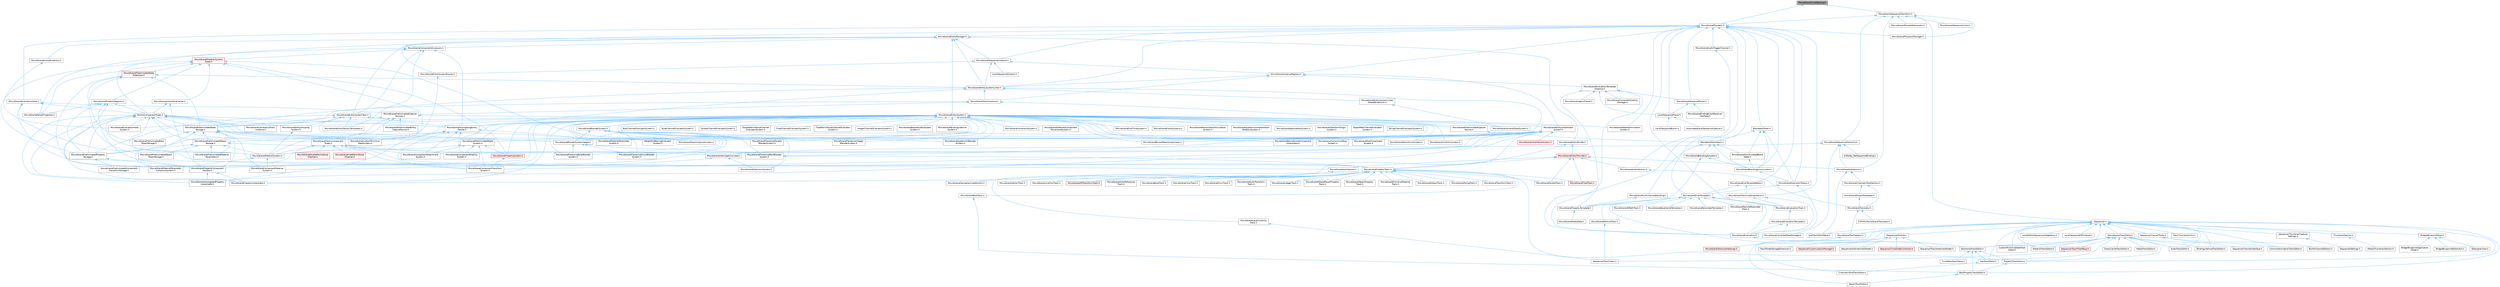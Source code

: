 digraph "MovieSceneTimeWarping.h"
{
 // INTERACTIVE_SVG=YES
 // LATEX_PDF_SIZE
  bgcolor="transparent";
  edge [fontname=Helvetica,fontsize=10,labelfontname=Helvetica,labelfontsize=10];
  node [fontname=Helvetica,fontsize=10,shape=box,height=0.2,width=0.4];
  Node1 [id="Node000001",label="MovieSceneTimeWarping.h",height=0.2,width=0.4,color="gray40", fillcolor="grey60", style="filled", fontcolor="black",tooltip=" "];
  Node1 -> Node2 [id="edge1_Node000001_Node000002",dir="back",color="steelblue1",style="solid",tooltip=" "];
  Node2 [id="Node000002",label="MovieScenePlayback.h",height=0.2,width=0.4,color="grey40", fillcolor="white", style="filled",URL="$dc/d44/MovieScenePlayback_8h.html",tooltip=" "];
  Node2 -> Node3 [id="edge2_Node000002_Node000003",dir="back",color="steelblue1",style="solid",tooltip=" "];
  Node3 [id="Node000003",label="BlendableToken.h",height=0.2,width=0.4,color="grey40", fillcolor="white", style="filled",URL="$dc/d9a/BlendableToken_8h.html",tooltip=" "];
  Node3 -> Node4 [id="edge3_Node000003_Node000004",dir="back",color="steelblue1",style="solid",tooltip=" "];
  Node4 [id="Node000004",label="BlendableTokenStack.h",height=0.2,width=0.4,color="grey40", fillcolor="white", style="filled",URL="$de/d3e/BlendableTokenStack_8h.html",tooltip=" "];
  Node4 -> Node5 [id="edge4_Node000004_Node000005",dir="back",color="steelblue1",style="solid",tooltip=" "];
  Node5 [id="Node000005",label="MovieSceneAccumulatedBlend\lState.h",height=0.2,width=0.4,color="grey40", fillcolor="white", style="filled",URL="$d6/d13/MovieSceneAccumulatedBlendState_8h.html",tooltip=" "];
  Node5 -> Node6 [id="edge5_Node000005_Node000006",dir="back",color="steelblue1",style="solid",tooltip=" "];
  Node6 [id="Node000006",label="MovieSceneBlendingAccumulator.h",height=0.2,width=0.4,color="grey40", fillcolor="white", style="filled",URL="$db/dc1/MovieSceneBlendingAccumulator_8h.html",tooltip=" "];
  Node6 -> Node7 [id="edge6_Node000006_Node000007",dir="back",color="steelblue1",style="solid",tooltip=" "];
  Node7 [id="Node000007",label="MovieSceneExecutionTokens.h",height=0.2,width=0.4,color="grey40", fillcolor="white", style="filled",URL="$d7/dd2/MovieSceneExecutionTokens_8h.html",tooltip=" "];
  Node7 -> Node8 [id="edge7_Node000007_Node000008",dir="back",color="steelblue1",style="solid",tooltip=" "];
  Node8 [id="Node000008",label="MovieSceneEvalTemplate.h",height=0.2,width=0.4,color="grey40", fillcolor="white", style="filled",URL="$d2/d6c/MovieSceneEvalTemplate_8h.html",tooltip=" "];
  Node8 -> Node9 [id="edge8_Node000008_Node000009",dir="back",color="steelblue1",style="solid",tooltip=" "];
  Node9 [id="Node000009",label="KeyframeTrackEditor.h",height=0.2,width=0.4,color="grey40", fillcolor="white", style="filled",URL="$dd/d47/KeyframeTrackEditor_8h.html",tooltip=" "];
  Node9 -> Node10 [id="edge9_Node000009_Node000010",dir="back",color="steelblue1",style="solid",tooltip=" "];
  Node10 [id="Node000010",label="BoolPropertyTrackEditor.h",height=0.2,width=0.4,color="grey40", fillcolor="white", style="filled",URL="$db/d07/BoolPropertyTrackEditor_8h.html",tooltip=" "];
  Node10 -> Node11 [id="edge10_Node000010_Node000011",dir="back",color="steelblue1",style="solid",tooltip=" "];
  Node11 [id="Node000011",label="SpawnTrackEditor.h",height=0.2,width=0.4,color="grey40", fillcolor="white", style="filled",URL="$d5/dac/SpawnTrackEditor_8h.html",tooltip=" "];
  Node9 -> Node12 [id="edge11_Node000009_Node000012",dir="back",color="steelblue1",style="solid",tooltip=" "];
  Node12 [id="Node000012",label="PropertyTrackEditor.h",height=0.2,width=0.4,color="grey40", fillcolor="white", style="filled",URL="$da/d9a/PropertyTrackEditor_8h.html",tooltip=" "];
  Node12 -> Node10 [id="edge12_Node000012_Node000010",dir="back",color="steelblue1",style="solid",tooltip=" "];
  Node9 -> Node13 [id="edge13_Node000009_Node000013",dir="back",color="steelblue1",style="solid",tooltip=" "];
  Node13 [id="Node000013",label="SubTrackEditor.h",height=0.2,width=0.4,color="grey40", fillcolor="white", style="filled",URL="$d8/d5b/SubTrackEditor_8h.html",tooltip=" "];
  Node13 -> Node14 [id="edge14_Node000013_Node000014",dir="back",color="steelblue1",style="solid",tooltip=" "];
  Node14 [id="Node000014",label="CinematicShotTrackEditor.h",height=0.2,width=0.4,color="grey40", fillcolor="white", style="filled",URL="$d3/d0c/CinematicShotTrackEditor_8h.html",tooltip=" "];
  Node9 -> Node15 [id="edge15_Node000009_Node000015",dir="back",color="steelblue1",style="solid",tooltip=" "];
  Node15 [id="Node000015",label="TimeWarpTrackEditor.h",height=0.2,width=0.4,color="grey40", fillcolor="white", style="filled",URL="$dc/d2e/TimeWarpTrackEditor_8h.html",tooltip=" "];
  Node8 -> Node16 [id="edge16_Node000008_Node000016",dir="back",color="steelblue1",style="solid",tooltip=" "];
  Node16 [id="Node000016",label="MovieScene3DPathTrack.h",height=0.2,width=0.4,color="grey40", fillcolor="white", style="filled",URL="$d3/d57/MovieScene3DPathTrack_8h.html",tooltip=" "];
  Node8 -> Node17 [id="edge17_Node000008_Node000017",dir="back",color="steelblue1",style="solid",tooltip=" "];
  Node17 [id="Node000017",label="MovieSceneBaseCacheTemplate.h",height=0.2,width=0.4,color="grey40", fillcolor="white", style="filled",URL="$da/d0b/MovieSceneBaseCacheTemplate_8h.html",tooltip=" "];
  Node8 -> Node18 [id="edge18_Node000008_Node000018",dir="back",color="steelblue1",style="solid",tooltip=" "];
  Node18 [id="Node000018",label="MovieSceneEvaluation.h",height=0.2,width=0.4,color="grey40", fillcolor="white", style="filled",URL="$dc/ded/MovieSceneEvaluation_8h.html",tooltip=" "];
  Node18 -> Node9 [id="edge19_Node000018_Node000009",dir="back",color="steelblue1",style="solid",tooltip=" "];
  Node8 -> Node19 [id="edge20_Node000008_Node000019",dir="back",color="steelblue1",style="solid",tooltip=" "];
  Node19 [id="Node000019",label="MovieSceneEvaluationTrack.h",height=0.2,width=0.4,color="grey40", fillcolor="white", style="filled",URL="$d1/de1/MovieSceneEvaluationTrack_8h.html",tooltip=" "];
  Node19 -> Node20 [id="edge21_Node000019_Node000020",dir="back",color="steelblue1",style="solid",tooltip=" "];
  Node20 [id="Node000020",label="MovieSceneEvaluationTemplate.h",height=0.2,width=0.4,color="grey40", fillcolor="white", style="filled",URL="$d9/d34/MovieSceneEvaluationTemplate_8h.html",tooltip=" "];
  Node20 -> Node21 [id="edge22_Node000020_Node000021",dir="back",color="steelblue1",style="solid",tooltip=" "];
  Node21 [id="Node000021",label="MovieSceneCompiledDataManager.h",height=0.2,width=0.4,color="grey40", fillcolor="white", style="filled",URL="$d7/d59/MovieSceneCompiledDataManager_8h.html",tooltip=" "];
  Node20 -> Node18 [id="edge23_Node000020_Node000018",dir="back",color="steelblue1",style="solid",tooltip=" "];
  Node8 -> Node22 [id="edge24_Node000008_Node000022",dir="back",color="steelblue1",style="solid",tooltip=" "];
  Node22 [id="Node000022",label="MovieSceneParameterTemplate.h",height=0.2,width=0.4,color="grey40", fillcolor="white", style="filled",URL="$d9/df3/MovieSceneParameterTemplate_8h.html",tooltip=" "];
  Node8 -> Node23 [id="edge25_Node000008_Node000023",dir="back",color="steelblue1",style="solid",tooltip=" "];
  Node23 [id="Node000023",label="MovieSceneParticleParameter\lTrack.h",height=0.2,width=0.4,color="grey40", fillcolor="white", style="filled",URL="$d2/d09/MovieSceneParticleParameterTrack_8h.html",tooltip=" "];
  Node8 -> Node24 [id="edge26_Node000008_Node000024",dir="back",color="steelblue1",style="solid",tooltip=" "];
  Node24 [id="Node000024",label="MovieSceneParticleTrack.h",height=0.2,width=0.4,color="grey40", fillcolor="white", style="filled",URL="$dd/dba/MovieSceneParticleTrack_8h.html",tooltip=" "];
  Node24 -> Node25 [id="edge27_Node000024_Node000025",dir="back",color="steelblue1",style="solid",tooltip=" "];
  Node25 [id="Node000025",label="SequencerTrackFilters.h",height=0.2,width=0.4,color="grey40", fillcolor="white", style="filled",URL="$df/d72/SequencerTrackFilters_8h.html",tooltip=" "];
  Node8 -> Node26 [id="edge28_Node000008_Node000026",dir="back",color="steelblue1",style="solid",tooltip=" "];
  Node26 [id="Node000026",label="MovieScenePropertyTemplate.h",height=0.2,width=0.4,color="grey40", fillcolor="white", style="filled",URL="$d9/d24/MovieScenePropertyTemplate_8h.html",tooltip=" "];
  Node26 -> Node27 [id="edge29_Node000026_Node000027",dir="back",color="steelblue1",style="solid",tooltip=" "];
  Node27 [id="Node000027",label="MovieSceneMediaData.h",height=0.2,width=0.4,color="grey40", fillcolor="white", style="filled",URL="$de/db0/MovieSceneMediaData_8h.html",tooltip=" "];
  Node7 -> Node18 [id="edge30_Node000007_Node000018",dir="back",color="steelblue1",style="solid",tooltip=" "];
  Node4 -> Node6 [id="edge31_Node000004_Node000006",dir="back",color="steelblue1",style="solid",tooltip=" "];
  Node4 -> Node28 [id="edge32_Node000004_Node000028",dir="back",color="steelblue1",style="solid",tooltip=" "];
  Node28 [id="Node000028",label="MovieSceneBlendingActuator.h",height=0.2,width=0.4,color="grey40", fillcolor="white", style="filled",URL="$d8/d5a/MovieSceneBlendingActuator_8h.html",tooltip=" "];
  Node28 -> Node6 [id="edge33_Node000028_Node000006",dir="back",color="steelblue1",style="solid",tooltip=" "];
  Node28 -> Node26 [id="edge34_Node000028_Node000026",dir="back",color="steelblue1",style="solid",tooltip=" "];
  Node4 -> Node29 [id="edge35_Node000004_Node000029",dir="back",color="steelblue1",style="solid",tooltip=" "];
  Node29 [id="Node000029",label="MovieSceneMultiChannelBlending.h",height=0.2,width=0.4,color="grey40", fillcolor="white", style="filled",URL="$d7/d5d/MovieSceneMultiChannelBlending_8h.html",tooltip=" "];
  Node29 -> Node26 [id="edge36_Node000029_Node000026",dir="back",color="steelblue1",style="solid",tooltip=" "];
  Node3 -> Node5 [id="edge37_Node000003_Node000005",dir="back",color="steelblue1",style="solid",tooltip=" "];
  Node3 -> Node6 [id="edge38_Node000003_Node000006",dir="back",color="steelblue1",style="solid",tooltip=" "];
  Node3 -> Node7 [id="edge39_Node000003_Node000007",dir="back",color="steelblue1",style="solid",tooltip=" "];
  Node2 -> Node30 [id="edge40_Node000002_Node000030",dir="back",color="steelblue1",style="solid",tooltip=" "];
  Node30 [id="Node000030",label="IMovieSceneEvaluationHook.h",height=0.2,width=0.4,color="grey40", fillcolor="white", style="filled",URL="$d0/d1a/IMovieSceneEvaluationHook_8h.html",tooltip=" "];
  Node30 -> Node31 [id="edge41_Node000030_Node000031",dir="back",color="steelblue1",style="solid",tooltip=" "];
  Node31 [id="Node000031",label="BuiltInComponentTypes.h",height=0.2,width=0.4,color="grey40", fillcolor="white", style="filled",URL="$dc/d94/BuiltInComponentTypes_8h.html",tooltip=" "];
  Node31 -> Node32 [id="edge42_Node000031_Node000032",dir="back",color="steelblue1",style="solid",tooltip=" "];
  Node32 [id="Node000032",label="MovieSceneBlenderSystemHelper.h",height=0.2,width=0.4,color="grey40", fillcolor="white", style="filled",URL="$d5/d47/MovieSceneBlenderSystemHelper_8h.html",tooltip=" "];
  Node32 -> Node33 [id="edge43_Node000032_Node000033",dir="back",color="steelblue1",style="solid",tooltip=" "];
  Node33 [id="Node000033",label="MovieScenePiecewiseBoolBlender\lSystem.h",height=0.2,width=0.4,color="grey40", fillcolor="white", style="filled",URL="$d7/d27/MovieScenePiecewiseBoolBlenderSystem_8h.html",tooltip=" "];
  Node33 -> Node34 [id="edge44_Node000033_Node000034",dir="back",color="steelblue1",style="solid",tooltip=" "];
  Node34 [id="Node000034",label="MovieScenePropertyTrack.h",height=0.2,width=0.4,color="grey40", fillcolor="white", style="filled",URL="$da/d0c/MovieScenePropertyTrack_8h.html",tooltip=" "];
  Node34 -> Node35 [id="edge45_Node000034_Node000035",dir="back",color="steelblue1",style="solid",tooltip=" "];
  Node35 [id="Node000035",label="MovieScene3DTransformTrack.h",height=0.2,width=0.4,color="red", fillcolor="#FFF0F0", style="filled",URL="$d9/d06/MovieScene3DTransformTrack_8h.html",tooltip=" "];
  Node34 -> Node37 [id="edge46_Node000034_Node000037",dir="back",color="steelblue1",style="solid",tooltip=" "];
  Node37 [id="Node000037",label="MovieSceneActorReference\lTrack.h",height=0.2,width=0.4,color="grey40", fillcolor="white", style="filled",URL="$d9/d9b/MovieSceneActorReferenceTrack_8h.html",tooltip=" "];
  Node34 -> Node38 [id="edge47_Node000034_Node000038",dir="back",color="steelblue1",style="solid",tooltip=" "];
  Node38 [id="Node000038",label="MovieSceneBoolTrack.h",height=0.2,width=0.4,color="grey40", fillcolor="white", style="filled",URL="$d7/ddf/MovieSceneBoolTrack_8h.html",tooltip=" "];
  Node38 -> Node10 [id="edge48_Node000038_Node000010",dir="back",color="steelblue1",style="solid",tooltip=" "];
  Node34 -> Node39 [id="edge49_Node000034_Node000039",dir="back",color="steelblue1",style="solid",tooltip=" "];
  Node39 [id="Node000039",label="MovieSceneByteTrack.h",height=0.2,width=0.4,color="grey40", fillcolor="white", style="filled",URL="$dc/d79/MovieSceneByteTrack_8h.html",tooltip=" "];
  Node34 -> Node40 [id="edge50_Node000034_Node000040",dir="back",color="steelblue1",style="solid",tooltip=" "];
  Node40 [id="Node000040",label="MovieSceneColorTrack.h",height=0.2,width=0.4,color="grey40", fillcolor="white", style="filled",URL="$d8/df9/MovieSceneColorTrack_8h.html",tooltip=" "];
  Node34 -> Node41 [id="edge51_Node000034_Node000041",dir="back",color="steelblue1",style="solid",tooltip=" "];
  Node41 [id="Node000041",label="MovieSceneDoubleTrack.h",height=0.2,width=0.4,color="grey40", fillcolor="white", style="filled",URL="$de/d31/MovieSceneDoubleTrack_8h.html",tooltip=" "];
  Node34 -> Node42 [id="edge52_Node000034_Node000042",dir="back",color="steelblue1",style="solid",tooltip=" "];
  Node42 [id="Node000042",label="MovieSceneEnumTrack.h",height=0.2,width=0.4,color="grey40", fillcolor="white", style="filled",URL="$d6/d95/MovieSceneEnumTrack_8h.html",tooltip=" "];
  Node34 -> Node43 [id="edge53_Node000034_Node000043",dir="back",color="steelblue1",style="solid",tooltip=" "];
  Node43 [id="Node000043",label="MovieSceneEulerTransform\lTrack.h",height=0.2,width=0.4,color="grey40", fillcolor="white", style="filled",URL="$d7/d3a/MovieSceneEulerTransformTrack_8h.html",tooltip=" "];
  Node34 -> Node44 [id="edge54_Node000034_Node000044",dir="back",color="steelblue1",style="solid",tooltip=" "];
  Node44 [id="Node000044",label="MovieSceneFloatTrack.h",height=0.2,width=0.4,color="red", fillcolor="#FFF0F0", style="filled",URL="$dc/d88/MovieSceneFloatTrack_8h.html",tooltip=" "];
  Node34 -> Node47 [id="edge55_Node000034_Node000047",dir="back",color="steelblue1",style="solid",tooltip=" "];
  Node47 [id="Node000047",label="MovieSceneIntegerTrack.h",height=0.2,width=0.4,color="grey40", fillcolor="white", style="filled",URL="$d9/d1a/MovieSceneIntegerTrack_8h.html",tooltip=" "];
  Node34 -> Node48 [id="edge56_Node000034_Node000048",dir="back",color="steelblue1",style="solid",tooltip=" "];
  Node48 [id="Node000048",label="MovieSceneLevelVisibility\lTrack.h",height=0.2,width=0.4,color="grey40", fillcolor="white", style="filled",URL="$d8/dae/MovieSceneLevelVisibilityTrack_8h.html",tooltip=" "];
  Node48 -> Node25 [id="edge57_Node000048_Node000025",dir="back",color="steelblue1",style="solid",tooltip=" "];
  Node34 -> Node49 [id="edge58_Node000034_Node000049",dir="back",color="steelblue1",style="solid",tooltip=" "];
  Node49 [id="Node000049",label="MovieSceneMediaPlayerProperty\lTrack.h",height=0.2,width=0.4,color="grey40", fillcolor="white", style="filled",URL="$d4/da1/MovieSceneMediaPlayerPropertyTrack_8h.html",tooltip=" "];
  Node34 -> Node50 [id="edge59_Node000034_Node000050",dir="back",color="steelblue1",style="solid",tooltip=" "];
  Node50 [id="Node000050",label="MovieSceneObjectProperty\lTrack.h",height=0.2,width=0.4,color="grey40", fillcolor="white", style="filled",URL="$dc/da9/MovieSceneObjectPropertyTrack_8h.html",tooltip=" "];
  Node34 -> Node51 [id="edge60_Node000034_Node000051",dir="back",color="steelblue1",style="solid",tooltip=" "];
  Node51 [id="Node000051",label="MovieScenePrimitiveMaterial\lTrack.h",height=0.2,width=0.4,color="grey40", fillcolor="white", style="filled",URL="$dc/dc4/MovieScenePrimitiveMaterialTrack_8h.html",tooltip=" "];
  Node34 -> Node52 [id="edge61_Node000034_Node000052",dir="back",color="steelblue1",style="solid",tooltip=" "];
  Node52 [id="Node000052",label="MovieSceneRotatorTrack.h",height=0.2,width=0.4,color="grey40", fillcolor="white", style="filled",URL="$d3/d8f/MovieSceneRotatorTrack_8h.html",tooltip=" "];
  Node34 -> Node53 [id="edge62_Node000034_Node000053",dir="back",color="steelblue1",style="solid",tooltip=" "];
  Node53 [id="Node000053",label="MovieSceneStringTrack.h",height=0.2,width=0.4,color="grey40", fillcolor="white", style="filled",URL="$dd/d54/MovieSceneStringTrack_8h.html",tooltip=" "];
  Node34 -> Node54 [id="edge63_Node000034_Node000054",dir="back",color="steelblue1",style="solid",tooltip=" "];
  Node54 [id="Node000054",label="MovieSceneTransformTrack.h",height=0.2,width=0.4,color="grey40", fillcolor="white", style="filled",URL="$df/d57/MovieSceneTransformTrack_8h.html",tooltip=" "];
  Node34 -> Node55 [id="edge64_Node000034_Node000055",dir="back",color="steelblue1",style="solid",tooltip=" "];
  Node55 [id="Node000055",label="MovieSceneVectorTrack.h",height=0.2,width=0.4,color="grey40", fillcolor="white", style="filled",URL="$d8/d5e/MovieSceneVectorTrack_8h.html",tooltip=" "];
  Node34 -> Node56 [id="edge65_Node000034_Node000056",dir="back",color="steelblue1",style="solid",tooltip=" "];
  Node56 [id="Node000056",label="MovieSceneVisibilityTrack.h",height=0.2,width=0.4,color="grey40", fillcolor="white", style="filled",URL="$dd/d5e/MovieSceneVisibilityTrack_8h.html",tooltip=" "];
  Node34 -> Node12 [id="edge66_Node000034_Node000012",dir="back",color="steelblue1",style="solid",tooltip=" "];
  Node32 -> Node57 [id="edge67_Node000032_Node000057",dir="back",color="steelblue1",style="solid",tooltip=" "];
  Node57 [id="Node000057",label="MovieScenePiecewiseByteBlender\lSystem.h",height=0.2,width=0.4,color="grey40", fillcolor="white", style="filled",URL="$d7/dde/MovieScenePiecewiseByteBlenderSystem_8h.html",tooltip=" "];
  Node32 -> Node58 [id="edge68_Node000032_Node000058",dir="back",color="steelblue1",style="solid",tooltip=" "];
  Node58 [id="Node000058",label="MovieScenePiecewiseEnumBlender\lSystem.h",height=0.2,width=0.4,color="grey40", fillcolor="white", style="filled",URL="$d4/dfe/MovieScenePiecewiseEnumBlenderSystem_8h.html",tooltip=" "];
  Node31 -> Node59 [id="edge69_Node000031_Node000059",dir="back",color="steelblue1",style="solid",tooltip=" "];
  Node59 [id="Node000059",label="MovieSceneCameraCutTrack\lInstance.h",height=0.2,width=0.4,color="grey40", fillcolor="white", style="filled",URL="$d3/d37/MovieSceneCameraCutTrackInstance_8h.html",tooltip=" "];
  Node31 -> Node60 [id="edge70_Node000031_Node000060",dir="back",color="steelblue1",style="solid",tooltip=" "];
  Node60 [id="Node000060",label="MovieSceneCustomPrimitive\lDataSystem.h",height=0.2,width=0.4,color="grey40", fillcolor="white", style="filled",URL="$d1/da0/MovieSceneCustomPrimitiveDataSystem_8h.html",tooltip=" "];
  Node31 -> Node61 [id="edge71_Node000031_Node000061",dir="back",color="steelblue1",style="solid",tooltip=" "];
  Node61 [id="Node000061",label="MovieSceneEntityGrouping\lSystem.h",height=0.2,width=0.4,color="grey40", fillcolor="white", style="filled",URL="$d6/dce/MovieSceneEntityGroupingSystem_8h.html",tooltip=" "];
  Node61 -> Node62 [id="edge72_Node000061_Node000062",dir="back",color="steelblue1",style="solid",tooltip=" "];
  Node62 [id="Node000062",label="MovieSceneMaterialSystem.h",height=0.2,width=0.4,color="grey40", fillcolor="white", style="filled",URL="$d2/d2f/MovieSceneMaterialSystem_8h.html",tooltip=" "];
  Node62 -> Node63 [id="edge73_Node000062_Node000063",dir="back",color="steelblue1",style="solid",tooltip=" "];
  Node63 [id="Node000063",label="MovieSceneComponentMaterial\lSystem.h",height=0.2,width=0.4,color="grey40", fillcolor="white", style="filled",URL="$d7/d7c/MovieSceneComponentMaterialSystem_8h.html",tooltip=" "];
  Node62 -> Node64 [id="edge74_Node000062_Node000064",dir="back",color="steelblue1",style="solid",tooltip=" "];
  Node64 [id="Node000064",label="MovieSceneMaterialParameter\lCollectionSystem.h",height=0.2,width=0.4,color="grey40", fillcolor="white", style="filled",URL="$d4/d18/MovieSceneMaterialParameterCollectionSystem_8h.html",tooltip=" "];
  Node31 -> Node65 [id="edge75_Node000031_Node000065",dir="back",color="steelblue1",style="solid",tooltip=" "];
  Node65 [id="Node000065",label="MovieSceneEvaluationHook\lSystem.h",height=0.2,width=0.4,color="grey40", fillcolor="white", style="filled",URL="$d1/d8b/MovieSceneEvaluationHookSystem_8h.html",tooltip=" "];
  Node31 -> Node66 [id="edge76_Node000031_Node000066",dir="back",color="steelblue1",style="solid",tooltip=" "];
  Node66 [id="Node000066",label="MovieSceneInterrogatedProperty\lInstantiator.h",height=0.2,width=0.4,color="grey40", fillcolor="white", style="filled",URL="$df/d43/MovieSceneInterrogatedPropertyInstantiator_8h.html",tooltip=" "];
  Node31 -> Node64 [id="edge77_Node000031_Node000064",dir="back",color="steelblue1",style="solid",tooltip=" "];
  Node31 -> Node62 [id="edge78_Node000031_Node000062",dir="back",color="steelblue1",style="solid",tooltip=" "];
  Node31 -> Node67 [id="edge79_Node000031_Node000067",dir="back",color="steelblue1",style="solid",tooltip=" "];
  Node67 [id="Node000067",label="MovieSceneOverlappingEntity\lTracker.h",height=0.2,width=0.4,color="grey40", fillcolor="white", style="filled",URL="$db/d41/MovieSceneOverlappingEntityTracker_8h.html",tooltip=" "];
  Node67 -> Node68 [id="edge80_Node000067_Node000068",dir="back",color="steelblue1",style="solid",tooltip=" "];
  Node68 [id="Node000068",label="MovieSceneComponentAttachment\lSystem.h",height=0.2,width=0.4,color="grey40", fillcolor="white", style="filled",URL="$d9/db3/MovieSceneComponentAttachmentSystem_8h.html",tooltip=" "];
  Node67 -> Node69 [id="edge81_Node000067_Node000069",dir="back",color="steelblue1",style="solid",tooltip=" "];
  Node69 [id="Node000069",label="MovieSceneComponentMobility\lSystem.h",height=0.2,width=0.4,color="grey40", fillcolor="white", style="filled",URL="$d7/dca/MovieSceneComponentMobilitySystem_8h.html",tooltip=" "];
  Node67 -> Node70 [id="edge82_Node000067_Node000070",dir="back",color="steelblue1",style="solid",tooltip=" "];
  Node70 [id="Node000070",label="MovieSceneComponentTransform\lSystem.h",height=0.2,width=0.4,color="grey40", fillcolor="white", style="filled",URL="$d1/d3e/MovieSceneComponentTransformSystem_8h.html",tooltip=" "];
  Node67 -> Node60 [id="edge83_Node000067_Node000060",dir="back",color="steelblue1",style="solid",tooltip=" "];
  Node67 -> Node66 [id="edge84_Node000067_Node000066",dir="back",color="steelblue1",style="solid",tooltip=" "];
  Node67 -> Node71 [id="edge85_Node000067_Node000071",dir="back",color="steelblue1",style="solid",tooltip=" "];
  Node71 [id="Node000071",label="MovieSceneMaterialParameter\lSystem.h",height=0.2,width=0.4,color="grey40", fillcolor="white", style="filled",URL="$d9/d38/MovieSceneMaterialParameterSystem_8h.html",tooltip=" "];
  Node31 -> Node72 [id="edge86_Node000031_Node000072",dir="back",color="steelblue1",style="solid",tooltip=" "];
  Node72 [id="Node000072",label="MovieScenePreAnimatedObject\lStorage.h",height=0.2,width=0.4,color="grey40", fillcolor="white", style="filled",URL="$d1/dc5/MovieScenePreAnimatedObjectStorage_8h.html",tooltip=" "];
  Node72 -> Node69 [id="edge87_Node000072_Node000069",dir="back",color="steelblue1",style="solid",tooltip=" "];
  Node72 -> Node62 [id="edge88_Node000072_Node000062",dir="back",color="steelblue1",style="solid",tooltip=" "];
  Node72 -> Node73 [id="edge89_Node000072_Node000073",dir="back",color="steelblue1",style="solid",tooltip=" "];
  Node73 [id="Node000073",label="MovieScenePreAnimatedMaterial\lParameters.h",height=0.2,width=0.4,color="grey40", fillcolor="white", style="filled",URL="$d9/dac/MovieScenePreAnimatedMaterialParameters_8h.html",tooltip=" "];
  Node72 -> Node74 [id="edge90_Node000072_Node000074",dir="back",color="steelblue1",style="solid",tooltip=" "];
  Node74 [id="Node000074",label="MovieScenePreAnimatedObject\lTokenStorage.h",height=0.2,width=0.4,color="grey40", fillcolor="white", style="filled",URL="$dc/d07/MovieScenePreAnimatedObjectTokenStorage_8h.html",tooltip=" "];
  Node72 -> Node75 [id="edge91_Node000072_Node000075",dir="back",color="steelblue1",style="solid",tooltip=" "];
  Node75 [id="Node000075",label="MovieScenePreAnimatedProperty\lStorage.h",height=0.2,width=0.4,color="grey40", fillcolor="white", style="filled",URL="$de/d55/MovieScenePreAnimatedPropertyStorage_8h.html",tooltip=" "];
  Node75 -> Node76 [id="edge92_Node000075_Node000076",dir="back",color="steelblue1",style="solid",tooltip=" "];
  Node76 [id="Node000076",label="MovieScenePreAnimatedComponent\lTransformStorage.h",height=0.2,width=0.4,color="grey40", fillcolor="white", style="filled",URL="$d9/d84/MovieScenePreAnimatedComponentTransformStorage_8h.html",tooltip=" "];
  Node75 -> Node77 [id="edge93_Node000075_Node000077",dir="back",color="steelblue1",style="solid",tooltip=" "];
  Node77 [id="Node000077",label="MovieScenePropertyComponent\lHandler.h",height=0.2,width=0.4,color="grey40", fillcolor="white", style="filled",URL="$d1/d1c/MovieScenePropertyComponentHandler_8h.html",tooltip=" "];
  Node77 -> Node66 [id="edge94_Node000077_Node000066",dir="back",color="steelblue1",style="solid",tooltip=" "];
  Node77 -> Node78 [id="edge95_Node000077_Node000078",dir="back",color="steelblue1",style="solid",tooltip=" "];
  Node78 [id="Node000078",label="MovieScenePropertyInstantiator.h",height=0.2,width=0.4,color="grey40", fillcolor="white", style="filled",URL="$d2/ddc/MovieScenePropertyInstantiator_8h.html",tooltip=" "];
  Node31 -> Node75 [id="edge96_Node000031_Node000075",dir="back",color="steelblue1",style="solid",tooltip=" "];
  Node31 -> Node79 [id="edge97_Node000031_Node000079",dir="back",color="steelblue1",style="solid",tooltip=" "];
  Node79 [id="Node000079",label="MovieScenePreAnimatedState\lStorage.h",height=0.2,width=0.4,color="grey40", fillcolor="white", style="filled",URL="$db/d56/MovieScenePreAnimatedStateStorage_8h.html",tooltip=" "];
  Node79 -> Node63 [id="edge98_Node000079_Node000063",dir="back",color="steelblue1",style="solid",tooltip=" "];
  Node79 -> Node60 [id="edge99_Node000079_Node000060",dir="back",color="steelblue1",style="solid",tooltip=" "];
  Node79 -> Node64 [id="edge100_Node000079_Node000064",dir="back",color="steelblue1",style="solid",tooltip=" "];
  Node79 -> Node71 [id="edge101_Node000079_Node000071",dir="back",color="steelblue1",style="solid",tooltip=" "];
  Node79 -> Node73 [id="edge102_Node000079_Node000073",dir="back",color="steelblue1",style="solid",tooltip=" "];
  Node79 -> Node72 [id="edge103_Node000079_Node000072",dir="back",color="steelblue1",style="solid",tooltip=" "];
  Node79 -> Node80 [id="edge104_Node000079_Node000080",dir="back",color="steelblue1",style="solid",tooltip=" "];
  Node80 [id="Node000080",label="MovieScenePreAnimatedRoot\lTokenStorage.h",height=0.2,width=0.4,color="grey40", fillcolor="white", style="filled",URL="$d1/db6/MovieScenePreAnimatedRootTokenStorage_8h.html",tooltip=" "];
  Node79 -> Node81 [id="edge105_Node000079_Node000081",dir="back",color="steelblue1",style="solid",tooltip=" "];
  Node81 [id="Node000081",label="MovieScenePreAnimatedState\lSystem.h",height=0.2,width=0.4,color="grey40", fillcolor="white", style="filled",URL="$df/d2d/MovieScenePreAnimatedStateSystem_8h.html",tooltip=" "];
  Node81 -> Node68 [id="edge106_Node000081_Node000068",dir="back",color="steelblue1",style="solid",tooltip=" "];
  Node81 -> Node69 [id="edge107_Node000081_Node000069",dir="back",color="steelblue1",style="solid",tooltip=" "];
  Node81 -> Node70 [id="edge108_Node000081_Node000070",dir="back",color="steelblue1",style="solid",tooltip=" "];
  Node81 -> Node62 [id="edge109_Node000081_Node000062",dir="back",color="steelblue1",style="solid",tooltip=" "];
  Node81 -> Node82 [id="edge110_Node000081_Node000082",dir="back",color="steelblue1",style="solid",tooltip=" "];
  Node82 [id="Node000082",label="MovieScenePropertySystem.h",height=0.2,width=0.4,color="red", fillcolor="#FFF0F0", style="filled",URL="$dd/d75/MovieScenePropertySystem_8h.html",tooltip=" "];
  Node82 -> Node70 [id="edge111_Node000082_Node000070",dir="back",color="steelblue1",style="solid",tooltip=" "];
  Node79 -> Node77 [id="edge112_Node000079_Node000077",dir="back",color="steelblue1",style="solid",tooltip=" "];
  Node31 -> Node78 [id="edge113_Node000031_Node000078",dir="back",color="steelblue1",style="solid",tooltip=" "];
  Node31 -> Node34 [id="edge114_Node000031_Node000034",dir="back",color="steelblue1",style="solid",tooltip=" "];
  Node31 -> Node96 [id="edge115_Node000031_Node000096",dir="back",color="steelblue1",style="solid",tooltip=" "];
  Node96 [id="Node000096",label="MovieSceneTracksComponent\lTypes.h",height=0.2,width=0.4,color="grey40", fillcolor="white", style="filled",URL="$d5/d6a/MovieSceneTracksComponentTypes_8h.html",tooltip=" "];
  Node96 -> Node68 [id="edge116_Node000096_Node000068",dir="back",color="steelblue1",style="solid",tooltip=" "];
  Node96 -> Node70 [id="edge117_Node000096_Node000070",dir="back",color="steelblue1",style="solid",tooltip=" "];
  Node96 -> Node97 [id="edge118_Node000096_Node000097",dir="back",color="steelblue1",style="solid",tooltip=" "];
  Node97 [id="Node000097",label="MovieSceneDoublePerlinNoise\lChannel.h",height=0.2,width=0.4,color="red", fillcolor="#FFF0F0", style="filled",URL="$d9/d50/MovieSceneDoublePerlinNoiseChannel_8h.html",tooltip=" "];
  Node96 -> Node100 [id="edge119_Node000096_Node000100",dir="back",color="steelblue1",style="solid",tooltip=" "];
  Node100 [id="Node000100",label="MovieSceneFloatPerlinNoise\lChannel.h",height=0.2,width=0.4,color="red", fillcolor="#FFF0F0", style="filled",URL="$d2/d9d/MovieSceneFloatPerlinNoiseChannel_8h.html",tooltip=" "];
  Node96 -> Node102 [id="edge120_Node000096_Node000102",dir="back",color="steelblue1",style="solid",tooltip=" "];
  Node102 [id="Node000102",label="MovieSceneInterrogationLinker.h",height=0.2,width=0.4,color="grey40", fillcolor="white", style="filled",URL="$d9/d6a/MovieSceneInterrogationLinker_8h.html",tooltip=" "];
  Node102 -> Node103 [id="edge121_Node000102_Node000103",dir="back",color="steelblue1",style="solid",tooltip=" "];
  Node103 [id="Node000103",label="MovieScenePredictionSystem.h",height=0.2,width=0.4,color="grey40", fillcolor="white", style="filled",URL="$dc/d7f/MovieScenePredictionSystem_8h.html",tooltip=" "];
  Node102 -> Node77 [id="edge122_Node000102_Node000077",dir="back",color="steelblue1",style="solid",tooltip=" "];
  Node96 -> Node62 [id="edge123_Node000096_Node000062",dir="back",color="steelblue1",style="solid",tooltip=" "];
  Node96 -> Node76 [id="edge124_Node000096_Node000076",dir="back",color="steelblue1",style="solid",tooltip=" "];
  Node96 -> Node34 [id="edge125_Node000096_Node000034",dir="back",color="steelblue1",style="solid",tooltip=" "];
  Node31 -> Node104 [id="edge126_Node000031_Node000104",dir="back",color="steelblue1",style="solid",tooltip=" "];
  Node104 [id="Node000104",label="WeightAndEasingEvaluator\lSystem.h",height=0.2,width=0.4,color="grey40", fillcolor="white", style="filled",URL="$d0/d06/WeightAndEasingEvaluatorSystem_8h.html",tooltip=" "];
  Node30 -> Node65 [id="edge127_Node000030_Node000065",dir="back",color="steelblue1",style="solid",tooltip=" "];
  Node30 -> Node105 [id="edge128_Node000030_Node000105",dir="back",color="steelblue1",style="solid",tooltip=" "];
  Node105 [id="Node000105",label="MovieSceneHookSection.h",height=0.2,width=0.4,color="grey40", fillcolor="white", style="filled",URL="$d5/d6a/MovieSceneHookSection_8h.html",tooltip=" "];
  Node105 -> Node106 [id="edge129_Node000105_Node000106",dir="back",color="steelblue1",style="solid",tooltip=" "];
  Node106 [id="Node000106",label="MovieSceneGameplayCueSections.h",height=0.2,width=0.4,color="grey40", fillcolor="white", style="filled",URL="$df/ded/MovieSceneGameplayCueSections_8h.html",tooltip=" "];
  Node30 -> Node107 [id="edge130_Node000030_Node000107",dir="back",color="steelblue1",style="solid",tooltip=" "];
  Node107 [id="Node000107",label="MovieScenePreAnimatedCapture\lSources.h",height=0.2,width=0.4,color="grey40", fillcolor="white", style="filled",URL="$de/d2c/MovieScenePreAnimatedCaptureSources_8h.html",tooltip=" "];
  Node107 -> Node108 [id="edge131_Node000107_Node000108",dir="back",color="steelblue1",style="solid",tooltip=" "];
  Node108 [id="Node000108",label="MovieScenePreAnimatedCapture\lSource.h",height=0.2,width=0.4,color="grey40", fillcolor="white", style="filled",URL="$d8/dd1/MovieScenePreAnimatedCaptureSource_8h.html",tooltip=" "];
  Node108 -> Node4 [id="edge132_Node000108_Node000004",dir="back",color="steelblue1",style="solid",tooltip=" "];
  Node107 -> Node109 [id="edge133_Node000107_Node000109",dir="back",color="steelblue1",style="solid",tooltip=" "];
  Node109 [id="Node000109",label="MovieScenePreAnimatedEntity\lCaptureSource.h",height=0.2,width=0.4,color="grey40", fillcolor="white", style="filled",URL="$d8/de0/MovieScenePreAnimatedEntityCaptureSource_8h.html",tooltip=" "];
  Node107 -> Node72 [id="edge134_Node000107_Node000072",dir="back",color="steelblue1",style="solid",tooltip=" "];
  Node107 -> Node75 [id="edge135_Node000107_Node000075",dir="back",color="steelblue1",style="solid",tooltip=" "];
  Node107 -> Node79 [id="edge136_Node000107_Node000079",dir="back",color="steelblue1",style="solid",tooltip=" "];
  Node2 -> Node110 [id="edge137_Node000002_Node000110",dir="back",color="steelblue1",style="solid",tooltip=" "];
  Node110 [id="Node000110",label="LevelSequencePlayer.h",height=0.2,width=0.4,color="grey40", fillcolor="white", style="filled",URL="$d0/d5e/LevelSequencePlayer_8h.html",tooltip=" "];
  Node110 -> Node111 [id="edge138_Node000110_Node000111",dir="back",color="steelblue1",style="solid",tooltip=" "];
  Node111 [id="Node000111",label="AutomatedLevelSequenceCapture.h",height=0.2,width=0.4,color="grey40", fillcolor="white", style="filled",URL="$d4/d3e/AutomatedLevelSequenceCapture_8h.html",tooltip=" "];
  Node110 -> Node112 [id="edge139_Node000110_Node000112",dir="back",color="steelblue1",style="solid",tooltip=" "];
  Node112 [id="Node000112",label="LevelSequenceBurnIn.h",height=0.2,width=0.4,color="grey40", fillcolor="white", style="filled",URL="$d2/d6b/LevelSequenceBurnIn_8h.html",tooltip=" "];
  Node2 -> Node113 [id="edge140_Node000002_Node000113",dir="back",color="steelblue1",style="solid",tooltip=" "];
  Node113 [id="Node000113",label="MovieSceneAudioTriggerChannel.h",height=0.2,width=0.4,color="grey40", fillcolor="white", style="filled",URL="$db/d7a/MovieSceneAudioTriggerChannel_8h.html",tooltip=" "];
  Node113 -> Node114 [id="edge141_Node000113_Node000114",dir="back",color="steelblue1",style="solid",tooltip=" "];
  Node114 [id="Node000114",label="MovieSceneAudioSection.h",height=0.2,width=0.4,color="grey40", fillcolor="white", style="filled",URL="$da/d5f/MovieSceneAudioSection_8h.html",tooltip=" "];
  Node114 -> Node115 [id="edge142_Node000114_Node000115",dir="back",color="steelblue1",style="solid",tooltip=" "];
  Node115 [id="Node000115",label="MovieSceneTranslator.h",height=0.2,width=0.4,color="grey40", fillcolor="white", style="filled",URL="$d2/d49/MovieSceneTranslator_8h.html",tooltip=" "];
  Node115 -> Node116 [id="edge143_Node000115_Node000116",dir="back",color="steelblue1",style="solid",tooltip=" "];
  Node116 [id="Node000116",label="FCPXMLMovieSceneTranslator.h",height=0.2,width=0.4,color="grey40", fillcolor="white", style="filled",URL="$d2/d93/FCPXMLMovieSceneTranslator_8h.html",tooltip=" "];
  Node115 -> Node117 [id="edge144_Node000115_Node000117",dir="back",color="steelblue1",style="solid",tooltip=" "];
  Node117 [id="Node000117",label="MovieSceneToolHelpers.h",height=0.2,width=0.4,color="grey40", fillcolor="white", style="filled",URL="$d4/d0e/MovieSceneToolHelpers_8h.html",tooltip=" "];
  Node117 -> Node118 [id="edge145_Node000117_Node000118",dir="back",color="steelblue1",style="solid",tooltip=" "];
  Node118 [id="Node000118",label="MovieSceneToolsUserSettings.h",height=0.2,width=0.4,color="red", fillcolor="#FFF0F0", style="filled",URL="$d5/dab/MovieSceneToolsUserSettings_8h.html",tooltip=" "];
  Node2 -> Node6 [id="edge146_Node000002_Node000006",dir="back",color="steelblue1",style="solid",tooltip=" "];
  Node2 -> Node122 [id="edge147_Node000002_Node000122",dir="back",color="steelblue1",style="solid",tooltip=" "];
  Node122 [id="Node000122",label="MovieSceneEntityManager.h",height=0.2,width=0.4,color="grey40", fillcolor="white", style="filled",URL="$d5/d5b/MovieSceneEntityManager_8h.html",tooltip=" "];
  Node122 -> Node31 [id="edge148_Node000122_Node000031",dir="back",color="steelblue1",style="solid",tooltip=" "];
  Node122 -> Node123 [id="edge149_Node000122_Node000123",dir="back",color="steelblue1",style="solid",tooltip=" "];
  Node123 [id="Node000123",label="MovieSceneComponentAccessors.h",height=0.2,width=0.4,color="grey40", fillcolor="white", style="filled",URL="$db/d67/MovieSceneComponentAccessors_8h.html",tooltip=" "];
  Node123 -> Node124 [id="edge150_Node000123_Node000124",dir="back",color="steelblue1",style="solid",tooltip=" "];
  Node124 [id="Node000124",label="MovieSceneEntityFactoryTemplates.h",height=0.2,width=0.4,color="grey40", fillcolor="white", style="filled",URL="$de/df8/MovieSceneEntityFactoryTemplates_8h.html",tooltip=" "];
  Node123 -> Node125 [id="edge151_Node000123_Node000125",dir="back",color="steelblue1",style="solid",tooltip=" "];
  Node125 [id="Node000125",label="MovieSceneEntitySystemTask.h",height=0.2,width=0.4,color="grey40", fillcolor="white", style="filled",URL="$d5/dcb/MovieSceneEntitySystemTask_8h.html",tooltip=" "];
  Node125 -> Node32 [id="edge152_Node000125_Node000032",dir="back",color="steelblue1",style="solid",tooltip=" "];
  Node125 -> Node124 [id="edge153_Node000125_Node000124",dir="back",color="steelblue1",style="solid",tooltip=" "];
  Node125 -> Node61 [id="edge154_Node000125_Node000061",dir="back",color="steelblue1",style="solid",tooltip=" "];
  Node125 -> Node67 [id="edge155_Node000125_Node000067",dir="back",color="steelblue1",style="solid",tooltip=" "];
  Node125 -> Node75 [id="edge156_Node000125_Node000075",dir="back",color="steelblue1",style="solid",tooltip=" "];
  Node125 -> Node79 [id="edge157_Node000125_Node000079",dir="back",color="steelblue1",style="solid",tooltip=" "];
  Node123 -> Node67 [id="edge158_Node000123_Node000067",dir="back",color="steelblue1",style="solid",tooltip=" "];
  Node123 -> Node126 [id="edge159_Node000123_Node000126",dir="back",color="steelblue1",style="solid",tooltip=" "];
  Node126 [id="Node000126",label="MovieScenePartialProperties.h",height=0.2,width=0.4,color="grey40", fillcolor="white", style="filled",URL="$d8/d3c/MovieScenePartialProperties_8h.html",tooltip=" "];
  Node123 -> Node127 [id="edge160_Node000123_Node000127",dir="back",color="steelblue1",style="solid",tooltip=" "];
  Node127 [id="Node000127",label="MovieScenePropertySystem\lTypes.h",height=0.2,width=0.4,color="red", fillcolor="#FFF0F0", style="filled",URL="$d2/d09/MovieScenePropertySystemTypes_8h.html",tooltip=" "];
  Node127 -> Node128 [id="edge161_Node000127_Node000128",dir="back",color="steelblue1",style="solid",tooltip=" "];
  Node128 [id="Node000128",label="MovieSceneInitialValueCache.h",height=0.2,width=0.4,color="grey40", fillcolor="white", style="filled",URL="$d4/d7f/MovieSceneInitialValueCache_8h.html",tooltip=" "];
  Node128 -> Node31 [id="edge162_Node000128_Node000031",dir="back",color="steelblue1",style="solid",tooltip=" "];
  Node128 -> Node77 [id="edge163_Node000128_Node000077",dir="back",color="steelblue1",style="solid",tooltip=" "];
  Node127 -> Node126 [id="edge164_Node000127_Node000126",dir="back",color="steelblue1",style="solid",tooltip=" "];
  Node127 -> Node75 [id="edge165_Node000127_Node000075",dir="back",color="steelblue1",style="solid",tooltip=" "];
  Node127 -> Node129 [id="edge166_Node000127_Node000129",dir="back",color="steelblue1",style="solid",tooltip=" "];
  Node129 [id="Node000129",label="MovieScenePreAnimatedState\lExtension.h",height=0.2,width=0.4,color="red", fillcolor="#FFF0F0", style="filled",URL="$dc/de7/MovieScenePreAnimatedStateExtension_8h.html",tooltip=" "];
  Node129 -> Node130 [id="edge167_Node000129_Node000130",dir="back",color="steelblue1",style="solid",tooltip=" "];
  Node130 [id="Node000130",label="MovieSceneEntitySystemLinker.h",height=0.2,width=0.4,color="grey40", fillcolor="white", style="filled",URL="$d9/d16/MovieSceneEntitySystemLinker_8h.html",tooltip=" "];
  Node130 -> Node32 [id="edge168_Node000130_Node000032",dir="back",color="steelblue1",style="solid",tooltip=" "];
  Node130 -> Node131 [id="edge169_Node000130_Node000131",dir="back",color="steelblue1",style="solid",tooltip=" "];
  Node131 [id="Node000131",label="MovieSceneEntitySystemLinker\lSharedExtension.h",height=0.2,width=0.4,color="grey40", fillcolor="white", style="filled",URL="$dc/df1/MovieSceneEntitySystemLinkerSharedExtension_8h.html",tooltip=" "];
  Node131 -> Node132 [id="edge170_Node000131_Node000132",dir="back",color="steelblue1",style="solid",tooltip=" "];
  Node132 [id="Node000132",label="MovieSceneCameraShakeSystem.h",height=0.2,width=0.4,color="grey40", fillcolor="white", style="filled",URL="$d2/dcc/MovieSceneCameraShakeSystem_8h.html",tooltip=" "];
  Node130 -> Node67 [id="edge171_Node000130_Node000067",dir="back",color="steelblue1",style="solid",tooltip=" "];
  Node130 -> Node79 [id="edge172_Node000130_Node000079",dir="back",color="steelblue1",style="solid",tooltip=" "];
  Node130 -> Node133 [id="edge173_Node000130_Node000133",dir="back",color="steelblue1",style="solid",tooltip=" "];
  Node133 [id="Node000133",label="MovieSceneTrackInstance.h",height=0.2,width=0.4,color="grey40", fillcolor="white", style="filled",URL="$d4/d28/MovieSceneTrackInstance_8h.html",tooltip=" "];
  Node133 -> Node59 [id="edge174_Node000133_Node000059",dir="back",color="steelblue1",style="solid",tooltip=" "];
  Node133 -> Node108 [id="edge175_Node000133_Node000108",dir="back",color="steelblue1",style="solid",tooltip=" "];
  Node133 -> Node107 [id="edge176_Node000133_Node000107",dir="back",color="steelblue1",style="solid",tooltip=" "];
  Node129 -> Node74 [id="edge177_Node000129_Node000074",dir="back",color="steelblue1",style="solid",tooltip=" "];
  Node129 -> Node80 [id="edge178_Node000129_Node000080",dir="back",color="steelblue1",style="solid",tooltip=" "];
  Node129 -> Node79 [id="edge179_Node000129_Node000079",dir="back",color="steelblue1",style="solid",tooltip=" "];
  Node129 -> Node77 [id="edge180_Node000129_Node000077",dir="back",color="steelblue1",style="solid",tooltip=" "];
  Node127 -> Node135 [id="edge181_Node000127_Node000135",dir="back",color="steelblue1",style="solid",tooltip=" "];
  Node135 [id="Node000135",label="MovieScenePropertyRegistry.h",height=0.2,width=0.4,color="grey40", fillcolor="white", style="filled",URL="$da/d00/MovieScenePropertyRegistry_8h.html",tooltip=" "];
  Node135 -> Node31 [id="edge182_Node000135_Node000031",dir="back",color="steelblue1",style="solid",tooltip=" "];
  Node135 -> Node126 [id="edge183_Node000135_Node000126",dir="back",color="steelblue1",style="solid",tooltip=" "];
  Node135 -> Node75 [id="edge184_Node000135_Node000075",dir="back",color="steelblue1",style="solid",tooltip=" "];
  Node135 -> Node77 [id="edge185_Node000135_Node000077",dir="back",color="steelblue1",style="solid",tooltip=" "];
  Node135 -> Node78 [id="edge186_Node000135_Node000078",dir="back",color="steelblue1",style="solid",tooltip=" "];
  Node127 -> Node82 [id="edge187_Node000127_Node000082",dir="back",color="steelblue1",style="solid",tooltip=" "];
  Node127 -> Node138 [id="edge188_Node000127_Node000138",dir="back",color="steelblue1",style="solid",tooltip=" "];
  Node138 [id="Node000138",label="MovieSceneTrackInstanceSystem.h",height=0.2,width=0.4,color="grey40", fillcolor="white", style="filled",URL="$d4/db7/MovieSceneTrackInstanceSystem_8h.html",tooltip=" "];
  Node127 -> Node96 [id="edge189_Node000127_Node000096",dir="back",color="steelblue1",style="solid",tooltip=" "];
  Node122 -> Node139 [id="edge190_Node000122_Node000139",dir="back",color="steelblue1",style="solid",tooltip=" "];
  Node139 [id="Node000139",label="MovieSceneEntityBuilder.h",height=0.2,width=0.4,color="grey40", fillcolor="white", style="filled",URL="$d4/df8/MovieSceneEntityBuilder_8h.html",tooltip=" "];
  Node139 -> Node140 [id="edge191_Node000139_Node000140",dir="back",color="steelblue1",style="solid",tooltip=" "];
  Node140 [id="Node000140",label="IMovieSceneEntityProvider.h",height=0.2,width=0.4,color="red", fillcolor="#FFF0F0", style="filled",URL="$dc/de1/IMovieSceneEntityProvider_8h.html",tooltip=" "];
  Node140 -> Node114 [id="edge192_Node000140_Node000114",dir="back",color="steelblue1",style="solid",tooltip=" "];
  Node140 -> Node41 [id="edge193_Node000140_Node000041",dir="back",color="steelblue1",style="solid",tooltip=" "];
  Node140 -> Node44 [id="edge194_Node000140_Node000044",dir="back",color="steelblue1",style="solid",tooltip=" "];
  Node140 -> Node105 [id="edge195_Node000140_Node000105",dir="back",color="steelblue1",style="solid",tooltip=" "];
  Node140 -> Node34 [id="edge196_Node000140_Node000034",dir="back",color="steelblue1",style="solid",tooltip=" "];
  Node140 -> Node227 [id="edge197_Node000140_Node000227",dir="back",color="steelblue1",style="solid",tooltip=" "];
  Node227 [id="Node000227",label="MovieSceneSubSection.h",height=0.2,width=0.4,color="grey40", fillcolor="white", style="filled",URL="$dd/d38/MovieSceneSubSection_8h.html",tooltip=" "];
  Node227 -> Node228 [id="edge198_Node000227_Node000228",dir="back",color="steelblue1",style="solid",tooltip=" "];
  Node228 [id="Node000228",label="MovieSceneCinematicShotSection.h",height=0.2,width=0.4,color="grey40", fillcolor="white", style="filled",URL="$d2/d14/MovieSceneCinematicShotSection_8h.html",tooltip=" "];
  Node228 -> Node229 [id="edge199_Node000228_Node000229",dir="back",color="steelblue1",style="solid",tooltip=" "];
  Node229 [id="Node000229",label="MovieSceneExportMetadata.h",height=0.2,width=0.4,color="grey40", fillcolor="white", style="filled",URL="$d9/de5/MovieSceneExportMetadata_8h.html",tooltip=" "];
  Node229 -> Node115 [id="edge200_Node000229_Node000115",dir="back",color="steelblue1",style="solid",tooltip=" "];
  Node228 -> Node115 [id="edge201_Node000228_Node000115",dir="back",color="steelblue1",style="solid",tooltip=" "];
  Node227 -> Node230 [id="edge202_Node000227_Node000230",dir="back",color="steelblue1",style="solid",tooltip=" "];
  Node230 [id="Node000230",label="SubTrackEditorBase.h",height=0.2,width=0.4,color="grey40", fillcolor="white", style="filled",URL="$db/d33/SubTrackEditorBase_8h.html",tooltip=" "];
  Node139 -> Node34 [id="edge203_Node000139_Node000034",dir="back",color="steelblue1",style="solid",tooltip=" "];
  Node122 -> Node237 [id="edge204_Node000122_Node000237",dir="back",color="steelblue1",style="solid",tooltip=" "];
  Node237 [id="Node000237",label="MovieSceneEntityMutations.h",height=0.2,width=0.4,color="grey40", fillcolor="white", style="filled",URL="$d1/da2/MovieSceneEntityMutations_8h.html",tooltip=" "];
  Node237 -> Node62 [id="edge205_Node000237_Node000062",dir="back",color="steelblue1",style="solid",tooltip=" "];
  Node122 -> Node238 [id="edge206_Node000122_Node000238",dir="back",color="steelblue1",style="solid",tooltip=" "];
  Node238 [id="Node000238",label="MovieSceneEntitySystem.h",height=0.2,width=0.4,color="grey40", fillcolor="white", style="filled",URL="$dd/d4b/MovieSceneEntitySystem_8h.html",tooltip=" "];
  Node238 -> Node239 [id="edge207_Node000238_Node000239",dir="back",color="steelblue1",style="solid",tooltip=" "];
  Node239 [id="Node000239",label="BoolChannelEvaluatorSystem.h",height=0.2,width=0.4,color="grey40", fillcolor="white", style="filled",URL="$d2/dac/BoolChannelEvaluatorSystem_8h.html",tooltip=" "];
  Node238 -> Node240 [id="edge208_Node000238_Node000240",dir="back",color="steelblue1",style="solid",tooltip=" "];
  Node240 [id="Node000240",label="ByteChannelEvaluatorSystem.h",height=0.2,width=0.4,color="grey40", fillcolor="white", style="filled",URL="$d5/dd5/ByteChannelEvaluatorSystem_8h.html",tooltip=" "];
  Node238 -> Node241 [id="edge209_Node000238_Node000241",dir="back",color="steelblue1",style="solid",tooltip=" "];
  Node241 [id="Node000241",label="DoubleChannelEvaluatorSystem.h",height=0.2,width=0.4,color="grey40", fillcolor="white", style="filled",URL="$d8/d79/DoubleChannelEvaluatorSystem_8h.html",tooltip=" "];
  Node238 -> Node242 [id="edge210_Node000238_Node000242",dir="back",color="steelblue1",style="solid",tooltip=" "];
  Node242 [id="Node000242",label="DoublePerlinNoiseChannel\lEvaluatorSystem.h",height=0.2,width=0.4,color="grey40", fillcolor="white", style="filled",URL="$d8/d5f/DoublePerlinNoiseChannelEvaluatorSystem_8h.html",tooltip=" "];
  Node238 -> Node243 [id="edge211_Node000238_Node000243",dir="back",color="steelblue1",style="solid",tooltip=" "];
  Node243 [id="Node000243",label="FloatChannelEvaluatorSystem.h",height=0.2,width=0.4,color="grey40", fillcolor="white", style="filled",URL="$db/dba/FloatChannelEvaluatorSystem_8h.html",tooltip=" "];
  Node238 -> Node244 [id="edge212_Node000238_Node000244",dir="back",color="steelblue1",style="solid",tooltip=" "];
  Node244 [id="Node000244",label="FloatPerlinNoiseChannelEvaluator\lSystem.h",height=0.2,width=0.4,color="grey40", fillcolor="white", style="filled",URL="$d0/d11/FloatPerlinNoiseChannelEvaluatorSystem_8h.html",tooltip=" "];
  Node238 -> Node245 [id="edge213_Node000238_Node000245",dir="back",color="steelblue1",style="solid",tooltip=" "];
  Node245 [id="Node000245",label="IntegerChannelEvaluatorSystem.h",height=0.2,width=0.4,color="grey40", fillcolor="white", style="filled",URL="$da/d31/IntegerChannelEvaluatorSystem_8h.html",tooltip=" "];
  Node238 -> Node246 [id="edge214_Node000238_Node000246",dir="back",color="steelblue1",style="solid",tooltip=" "];
  Node246 [id="Node000246",label="MovieSceneBaseValueEvaluator\lSystem.h",height=0.2,width=0.4,color="grey40", fillcolor="white", style="filled",URL="$d6/dd9/MovieSceneBaseValueEvaluatorSystem_8h.html",tooltip=" "];
  Node238 -> Node247 [id="edge215_Node000238_Node000247",dir="back",color="steelblue1",style="solid",tooltip=" "];
  Node247 [id="Node000247",label="MovieSceneBindingLifetime\lSystem.h",height=0.2,width=0.4,color="grey40", fillcolor="white", style="filled",URL="$dd/d01/MovieSceneBindingLifetimeSystem_8h.html",tooltip=" "];
  Node238 -> Node248 [id="edge216_Node000238_Node000248",dir="back",color="steelblue1",style="solid",tooltip=" "];
  Node248 [id="Node000248",label="MovieSceneBlenderSystem.h",height=0.2,width=0.4,color="grey40", fillcolor="white", style="filled",URL="$d6/d7b/MovieSceneBlenderSystem_8h.html",tooltip=" "];
  Node248 -> Node32 [id="edge217_Node000248_Node000032",dir="back",color="steelblue1",style="solid",tooltip=" "];
  Node248 -> Node33 [id="edge218_Node000248_Node000033",dir="back",color="steelblue1",style="solid",tooltip=" "];
  Node248 -> Node57 [id="edge219_Node000248_Node000057",dir="back",color="steelblue1",style="solid",tooltip=" "];
  Node248 -> Node249 [id="edge220_Node000248_Node000249",dir="back",color="steelblue1",style="solid",tooltip=" "];
  Node249 [id="Node000249",label="MovieScenePiecewiseDouble\lBlenderSystem.h",height=0.2,width=0.4,color="grey40", fillcolor="white", style="filled",URL="$d7/d54/MovieScenePiecewiseDoubleBlenderSystem_8h.html",tooltip=" "];
  Node248 -> Node58 [id="edge221_Node000248_Node000058",dir="back",color="steelblue1",style="solid",tooltip=" "];
  Node248 -> Node250 [id="edge222_Node000248_Node000250",dir="back",color="steelblue1",style="solid",tooltip=" "];
  Node250 [id="Node000250",label="MovieScenePiecewiseInteger\lBlenderSystem.h",height=0.2,width=0.4,color="grey40", fillcolor="white", style="filled",URL="$dc/df8/MovieScenePiecewiseIntegerBlenderSystem_8h.html",tooltip=" "];
  Node248 -> Node77 [id="edge223_Node000248_Node000077",dir="back",color="steelblue1",style="solid",tooltip=" "];
  Node248 -> Node251 [id="edge224_Node000248_Node000251",dir="back",color="steelblue1",style="solid",tooltip=" "];
  Node251 [id="Node000251",label="MovieSceneQuaternionBlender\lSystem.h",height=0.2,width=0.4,color="grey40", fillcolor="white", style="filled",URL="$d8/d90/MovieSceneQuaternionBlenderSystem_8h.html",tooltip=" "];
  Node238 -> Node195 [id="edge225_Node000238_Node000195",dir="back",color="steelblue1",style="solid",tooltip=" "];
  Node195 [id="Node000195",label="MovieSceneBoundObjectInstantiator.h",height=0.2,width=0.4,color="grey40", fillcolor="white", style="filled",URL="$d2/d08/MovieSceneBoundObjectInstantiator_8h.html",tooltip=" "];
  Node238 -> Node196 [id="edge226_Node000238_Node000196",dir="back",color="steelblue1",style="solid",tooltip=" "];
  Node196 [id="Node000196",label="MovieSceneBoundSceneComponent\lInstantiator.h",height=0.2,width=0.4,color="grey40", fillcolor="white", style="filled",URL="$d7/dae/MovieSceneBoundSceneComponentInstantiator_8h.html",tooltip=" "];
  Node238 -> Node132 [id="edge227_Node000238_Node000132",dir="back",color="steelblue1",style="solid",tooltip=" "];
  Node238 -> Node63 [id="edge228_Node000238_Node000063",dir="back",color="steelblue1",style="solid",tooltip=" "];
  Node238 -> Node252 [id="edge229_Node000238_Node000252",dir="back",color="steelblue1",style="solid",tooltip=" "];
  Node252 [id="Node000252",label="MovieSceneConstraintSystem.h",height=0.2,width=0.4,color="grey40", fillcolor="white", style="filled",URL="$dc/d55/MovieSceneConstraintSystem_8h.html",tooltip=" "];
  Node238 -> Node60 [id="edge230_Node000238_Node000060",dir="back",color="steelblue1",style="solid",tooltip=" "];
  Node238 -> Node253 [id="edge231_Node000238_Node000253",dir="back",color="steelblue1",style="solid",tooltip=" "];
  Node253 [id="Node000253",label="MovieSceneDeferredComponent\lMovementSystem.h",height=0.2,width=0.4,color="grey40", fillcolor="white", style="filled",URL="$d6/d9d/MovieSceneDeferredComponentMovementSystem_8h.html",tooltip=" "];
  Node238 -> Node61 [id="edge232_Node000238_Node000061",dir="back",color="steelblue1",style="solid",tooltip=" "];
  Node238 -> Node194 [id="edge233_Node000238_Node000194",dir="back",color="steelblue1",style="solid",tooltip=" "];
  Node194 [id="Node000194",label="MovieSceneEntityInstantiator\lSystem.h",height=0.2,width=0.4,color="grey40", fillcolor="white", style="filled",URL="$d1/d77/MovieSceneEntityInstantiatorSystem_8h.html",tooltip=" "];
  Node194 -> Node195 [id="edge234_Node000194_Node000195",dir="back",color="steelblue1",style="solid",tooltip=" "];
  Node194 -> Node196 [id="edge235_Node000194_Node000196",dir="back",color="steelblue1",style="solid",tooltip=" "];
  Node194 -> Node68 [id="edge236_Node000194_Node000068",dir="back",color="steelblue1",style="solid",tooltip=" "];
  Node194 -> Node69 [id="edge237_Node000194_Node000069",dir="back",color="steelblue1",style="solid",tooltip=" "];
  Node194 -> Node70 [id="edge238_Node000194_Node000070",dir="back",color="steelblue1",style="solid",tooltip=" "];
  Node194 -> Node197 [id="edge239_Node000194_Node000197",dir="back",color="steelblue1",style="solid",tooltip=" "];
  Node197 [id="Node000197",label="MovieSceneHierarchicalBias\lSystem.h",height=0.2,width=0.4,color="grey40", fillcolor="white", style="filled",URL="$db/dbf/MovieSceneHierarchicalBiasSystem_8h.html",tooltip=" "];
  Node194 -> Node198 [id="edge240_Node000194_Node000198",dir="back",color="steelblue1",style="solid",tooltip=" "];
  Node198 [id="Node000198",label="MovieSceneInitialValueSystem.h",height=0.2,width=0.4,color="red", fillcolor="#FFF0F0", style="filled",URL="$de/d69/Public_2EntitySystem_2MovieSceneInitialValueSystem_8h.html",tooltip=" "];
  Node194 -> Node66 [id="edge241_Node000194_Node000066",dir="back",color="steelblue1",style="solid",tooltip=" "];
  Node194 -> Node71 [id="edge242_Node000194_Node000071",dir="back",color="steelblue1",style="solid",tooltip=" "];
  Node194 -> Node81 [id="edge243_Node000194_Node000081",dir="back",color="steelblue1",style="solid",tooltip=" "];
  Node194 -> Node78 [id="edge244_Node000194_Node000078",dir="back",color="steelblue1",style="solid",tooltip=" "];
  Node194 -> Node200 [id="edge245_Node000194_Node000200",dir="back",color="steelblue1",style="solid",tooltip=" "];
  Node200 [id="Node000200",label="MovieSceneRootInstantiator\lSystem.h",height=0.2,width=0.4,color="grey40", fillcolor="white", style="filled",URL="$dc/d52/MovieSceneRootInstantiatorSystem_8h.html",tooltip=" "];
  Node194 -> Node201 [id="edge246_Node000194_Node000201",dir="back",color="steelblue1",style="solid",tooltip=" "];
  Node201 [id="Node000201",label="MovieSceneStitchAnimSystem.h",height=0.2,width=0.4,color="grey40", fillcolor="white", style="filled",URL="$d1/d39/MovieSceneStitchAnimSystem_8h.html",tooltip=" "];
  Node194 -> Node138 [id="edge247_Node000194_Node000138",dir="back",color="steelblue1",style="solid",tooltip=" "];
  Node194 -> Node202 [id="edge248_Node000194_Node000202",dir="back",color="steelblue1",style="solid",tooltip=" "];
  Node202 [id="Node000202",label="MovieSceneVisibilitySystem.h",height=0.2,width=0.4,color="grey40", fillcolor="white", style="filled",URL="$d6/d1d/MovieSceneVisibilitySystem_8h.html",tooltip=" "];
  Node194 -> Node104 [id="edge249_Node000194_Node000104",dir="back",color="steelblue1",style="solid",tooltip=" "];
  Node238 -> Node254 [id="edge250_Node000238_Node000254",dir="back",color="steelblue1",style="solid",tooltip=" "];
  Node254 [id="Node000254",label="MovieSceneEvalTimeSystem.h",height=0.2,width=0.4,color="grey40", fillcolor="white", style="filled",URL="$de/da7/MovieSceneEvalTimeSystem_8h.html",tooltip=" "];
  Node238 -> Node65 [id="edge251_Node000238_Node000065",dir="back",color="steelblue1",style="solid",tooltip=" "];
  Node238 -> Node255 [id="edge252_Node000238_Node000255",dir="back",color="steelblue1",style="solid",tooltip=" "];
  Node255 [id="Node000255",label="MovieSceneEventSystems.h",height=0.2,width=0.4,color="grey40", fillcolor="white", style="filled",URL="$d5/d15/MovieSceneEventSystems_8h.html",tooltip=" "];
  Node238 -> Node197 [id="edge253_Node000238_Node000197",dir="back",color="steelblue1",style="solid",tooltip=" "];
  Node238 -> Node64 [id="edge254_Node000238_Node000064",dir="back",color="steelblue1",style="solid",tooltip=" "];
  Node238 -> Node71 [id="edge255_Node000238_Node000071",dir="back",color="steelblue1",style="solid",tooltip=" "];
  Node238 -> Node62 [id="edge256_Node000238_Node000062",dir="back",color="steelblue1",style="solid",tooltip=" "];
  Node238 -> Node256 [id="edge257_Node000238_Node000256",dir="back",color="steelblue1",style="solid",tooltip=" "];
  Node256 [id="Node000256",label="MovieSceneMotionVectorSimulation\lSystem.h",height=0.2,width=0.4,color="grey40", fillcolor="white", style="filled",URL="$d8/d92/MovieSceneMotionVectorSimulationSystem_8h.html",tooltip=" "];
  Node238 -> Node67 [id="edge258_Node000238_Node000067",dir="back",color="steelblue1",style="solid",tooltip=" "];
  Node238 -> Node33 [id="edge259_Node000238_Node000033",dir="back",color="steelblue1",style="solid",tooltip=" "];
  Node238 -> Node57 [id="edge260_Node000238_Node000057",dir="back",color="steelblue1",style="solid",tooltip=" "];
  Node238 -> Node249 [id="edge261_Node000238_Node000249",dir="back",color="steelblue1",style="solid",tooltip=" "];
  Node238 -> Node58 [id="edge262_Node000238_Node000058",dir="back",color="steelblue1",style="solid",tooltip=" "];
  Node238 -> Node250 [id="edge263_Node000238_Node000250",dir="back",color="steelblue1",style="solid",tooltip=" "];
  Node238 -> Node81 [id="edge264_Node000238_Node000081",dir="back",color="steelblue1",style="solid",tooltip=" "];
  Node238 -> Node103 [id="edge265_Node000238_Node000103",dir="back",color="steelblue1",style="solid",tooltip=" "];
  Node238 -> Node78 [id="edge266_Node000238_Node000078",dir="back",color="steelblue1",style="solid",tooltip=" "];
  Node238 -> Node82 [id="edge267_Node000238_Node000082",dir="back",color="steelblue1",style="solid",tooltip=" "];
  Node238 -> Node251 [id="edge268_Node000238_Node000251",dir="back",color="steelblue1",style="solid",tooltip=" "];
  Node238 -> Node257 [id="edge269_Node000238_Node000257",dir="back",color="steelblue1",style="solid",tooltip=" "];
  Node257 [id="Node000257",label="MovieSceneQuaternionInterpolation\lRotationSystem.h",height=0.2,width=0.4,color="grey40", fillcolor="white", style="filled",URL="$db/d39/MovieSceneQuaternionInterpolationRotationSystem_8h.html",tooltip=" "];
  Node238 -> Node200 [id="edge270_Node000238_Node000200",dir="back",color="steelblue1",style="solid",tooltip=" "];
  Node238 -> Node258 [id="edge271_Node000238_Node000258",dir="back",color="steelblue1",style="solid",tooltip=" "];
  Node258 [id="Node000258",label="MovieSceneSkeletalAnimation\lSystem.h",height=0.2,width=0.4,color="grey40", fillcolor="white", style="filled",URL="$dd/dd6/MovieSceneSkeletalAnimationSystem_8h.html",tooltip=" "];
  Node238 -> Node259 [id="edge272_Node000238_Node000259",dir="back",color="steelblue1",style="solid",tooltip=" "];
  Node259 [id="Node000259",label="MovieSceneSpawnablesSystem.h",height=0.2,width=0.4,color="grey40", fillcolor="white", style="filled",URL="$d9/d6f/MovieSceneSpawnablesSystem_8h.html",tooltip=" "];
  Node238 -> Node201 [id="edge273_Node000238_Node000201",dir="back",color="steelblue1",style="solid",tooltip=" "];
  Node238 -> Node138 [id="edge274_Node000238_Node000138",dir="back",color="steelblue1",style="solid",tooltip=" "];
  Node238 -> Node260 [id="edge275_Node000238_Node000260",dir="back",color="steelblue1",style="solid",tooltip=" "];
  Node260 [id="Node000260",label="MovieSceneTransformOrigin\lSystem.h",height=0.2,width=0.4,color="grey40", fillcolor="white", style="filled",URL="$d6/daa/MovieSceneTransformOriginSystem_8h.html",tooltip=" "];
  Node238 -> Node202 [id="edge276_Node000238_Node000202",dir="back",color="steelblue1",style="solid",tooltip=" "];
  Node238 -> Node261 [id="edge277_Node000238_Node000261",dir="back",color="steelblue1",style="solid",tooltip=" "];
  Node261 [id="Node000261",label="ObjectPathChannelEvaluator\lSystem.h",height=0.2,width=0.4,color="grey40", fillcolor="white", style="filled",URL="$dd/d81/ObjectPathChannelEvaluatorSystem_8h.html",tooltip=" "];
  Node238 -> Node262 [id="edge278_Node000238_Node000262",dir="back",color="steelblue1",style="solid",tooltip=" "];
  Node262 [id="Node000262",label="StringChannelEvaluatorSystem.h",height=0.2,width=0.4,color="grey40", fillcolor="white", style="filled",URL="$da/d1a/StringChannelEvaluatorSystem_8h.html",tooltip=" "];
  Node238 -> Node104 [id="edge279_Node000238_Node000104",dir="back",color="steelblue1",style="solid",tooltip=" "];
  Node122 -> Node130 [id="edge280_Node000122_Node000130",dir="back",color="steelblue1",style="solid",tooltip=" "];
  Node122 -> Node125 [id="edge281_Node000122_Node000125",dir="back",color="steelblue1",style="solid",tooltip=" "];
  Node122 -> Node190 [id="edge282_Node000122_Node000190",dir="back",color="steelblue1",style="solid",tooltip=" "];
  Node190 [id="Node000190",label="MovieSceneSequenceInstance.h",height=0.2,width=0.4,color="grey40", fillcolor="white", style="filled",URL="$d1/d07/MovieSceneSequenceInstance_8h.html",tooltip=" "];
  Node190 -> Node191 [id="edge283_Node000190_Node000191",dir="back",color="steelblue1",style="solid",tooltip=" "];
  Node191 [id="Node000191",label="LevelSequenceDirector.h",height=0.2,width=0.4,color="grey40", fillcolor="white", style="filled",URL="$d8/d00/LevelSequenceDirector_8h.html",tooltip=" "];
  Node190 -> Node130 [id="edge284_Node000190_Node000130",dir="back",color="steelblue1",style="solid",tooltip=" "];
  Node190 -> Node192 [id="edge285_Node000190_Node000192",dir="back",color="steelblue1",style="solid",tooltip=" "];
  Node192 [id="Node000192",label="MovieSceneEntitySystemRunner.h",height=0.2,width=0.4,color="grey40", fillcolor="white", style="filled",URL="$d3/db8/MovieSceneEntitySystemRunner_8h.html",tooltip=" "];
  Node192 -> Node62 [id="edge286_Node000192_Node000062",dir="back",color="steelblue1",style="solid",tooltip=" "];
  Node190 -> Node193 [id="edge287_Node000190_Node000193",dir="back",color="steelblue1",style="solid",tooltip=" "];
  Node193 [id="Node000193",label="MovieSceneInstanceRegistry.h",height=0.2,width=0.4,color="grey40", fillcolor="white", style="filled",URL="$d6/d54/MovieSceneInstanceRegistry_8h.html",tooltip=" "];
  Node193 -> Node194 [id="edge288_Node000193_Node000194",dir="back",color="steelblue1",style="solid",tooltip=" "];
  Node193 -> Node130 [id="edge289_Node000193_Node000130",dir="back",color="steelblue1",style="solid",tooltip=" "];
  Node193 -> Node203 [id="edge290_Node000193_Node000203",dir="back",color="steelblue1",style="solid",tooltip=" "];
  Node203 [id="Node000203",label="MovieSceneEvaluationTemplate\lInstance.h",height=0.2,width=0.4,color="grey40", fillcolor="white", style="filled",URL="$dc/d63/MovieSceneEvaluationTemplateInstance_8h.html",tooltip=" "];
  Node203 -> Node110 [id="edge291_Node000203_Node000110",dir="back",color="steelblue1",style="solid",tooltip=" "];
  Node203 -> Node204 [id="edge292_Node000203_Node000204",dir="back",color="steelblue1",style="solid",tooltip=" "];
  Node204 [id="Node000204",label="MovieSceneCompiledVolatility\lManager.h",height=0.2,width=0.4,color="grey40", fillcolor="white", style="filled",URL="$db/ddd/MovieSceneCompiledVolatilityManager_8h.html",tooltip=" "];
  Node203 -> Node18 [id="edge293_Node000203_Node000018",dir="back",color="steelblue1",style="solid",tooltip=" "];
  Node203 -> Node205 [id="edge294_Node000203_Node000205",dir="back",color="steelblue1",style="solid",tooltip=" "];
  Node205 [id="Node000205",label="MovieSceneLegacyPlayer.h",height=0.2,width=0.4,color="grey40", fillcolor="white", style="filled",URL="$d7/dfb/MovieSceneLegacyPlayer_8h.html",tooltip=" "];
  Node203 -> Node26 [id="edge295_Node000203_Node000026",dir="back",color="steelblue1",style="solid",tooltip=" "];
  Node203 -> Node206 [id="edge296_Node000203_Node000206",dir="back",color="steelblue1",style="solid",tooltip=" "];
  Node206 [id="Node000206",label="MovieSceneSequencePlayer.h",height=0.2,width=0.4,color="grey40", fillcolor="white", style="filled",URL="$d3/d08/MovieSceneSequencePlayer_8h.html",tooltip=" "];
  Node206 -> Node110 [id="edge297_Node000206_Node000110",dir="back",color="steelblue1",style="solid",tooltip=" "];
  Node206 -> Node207 [id="edge298_Node000206_Node000207",dir="back",color="steelblue1",style="solid",tooltip=" "];
  Node207 [id="Node000207",label="MovieSceneBindingEventReceiver\lInterface.h",height=0.2,width=0.4,color="grey40", fillcolor="white", style="filled",URL="$df/d39/MovieSceneBindingEventReceiverInterface_8h.html",tooltip=" "];
  Node193 -> Node133 [id="edge299_Node000193_Node000133",dir="back",color="steelblue1",style="solid",tooltip=" "];
  Node2 -> Node130 [id="edge300_Node000002_Node000130",dir="back",color="steelblue1",style="solid",tooltip=" "];
  Node2 -> Node192 [id="edge301_Node000002_Node000192",dir="back",color="steelblue1",style="solid",tooltip=" "];
  Node2 -> Node8 [id="edge302_Node000002_Node000008",dir="back",color="steelblue1",style="solid",tooltip=" "];
  Node2 -> Node263 [id="edge303_Node000002_Node000263",dir="back",color="steelblue1",style="solid",tooltip=" "];
  Node263 [id="Node000263",label="MovieSceneEvalTemplateBase.h",height=0.2,width=0.4,color="grey40", fillcolor="white", style="filled",URL="$d4/d03/MovieSceneEvalTemplateBase_8h.html",tooltip=" "];
  Node263 -> Node8 [id="edge304_Node000263_Node000008",dir="back",color="steelblue1",style="solid",tooltip=" "];
  Node263 -> Node264 [id="edge305_Node000263_Node000264",dir="back",color="steelblue1",style="solid",tooltip=" "];
  Node264 [id="Node000264",label="MovieSceneTrackImplementation.h",height=0.2,width=0.4,color="grey40", fillcolor="white", style="filled",URL="$d8/d4a/MovieSceneTrackImplementation_8h.html",tooltip=" "];
  Node264 -> Node18 [id="edge306_Node000264_Node000018",dir="back",color="steelblue1",style="solid",tooltip=" "];
  Node264 -> Node19 [id="edge307_Node000264_Node000019",dir="back",color="steelblue1",style="solid",tooltip=" "];
  Node2 -> Node18 [id="edge308_Node000002_Node000018",dir="back",color="steelblue1",style="solid",tooltip=" "];
  Node2 -> Node19 [id="edge309_Node000002_Node000019",dir="back",color="steelblue1",style="solid",tooltip=" "];
  Node2 -> Node7 [id="edge310_Node000002_Node000007",dir="back",color="steelblue1",style="solid",tooltip=" "];
  Node2 -> Node193 [id="edge311_Node000002_Node000193",dir="back",color="steelblue1",style="solid",tooltip=" "];
  Node2 -> Node265 [id="edge312_Node000002_Node000265",dir="back",color="steelblue1",style="solid",tooltip=" "];
  Node265 [id="Node000265",label="MovieScenePlaybackManager.h",height=0.2,width=0.4,color="grey40", fillcolor="white", style="filled",URL="$d9/d81/MovieScenePlaybackManager_8h.html",tooltip=" "];
  Node2 -> Node190 [id="edge313_Node000002_Node000190",dir="back",color="steelblue1",style="solid",tooltip=" "];
  Node2 -> Node206 [id="edge314_Node000002_Node000206",dir="back",color="steelblue1",style="solid",tooltip=" "];
  Node2 -> Node258 [id="edge315_Node000002_Node000258",dir="back",color="steelblue1",style="solid",tooltip=" "];
  Node2 -> Node264 [id="edge316_Node000002_Node000264",dir="back",color="steelblue1",style="solid",tooltip=" "];
  Node1 -> Node266 [id="edge317_Node000001_Node000266",dir="back",color="steelblue1",style="solid",tooltip=" "];
  Node266 [id="Node000266",label="MovieSceneSequenceTransform.h",height=0.2,width=0.4,color="grey40", fillcolor="white", style="filled",URL="$db/d46/MovieSceneSequenceTransform_8h.html",tooltip=" "];
  Node266 -> Node267 [id="edge318_Node000266_Node000267",dir="back",color="steelblue1",style="solid",tooltip=" "];
  Node267 [id="Node000267",label="IMovieSceneTemplateGenerator.h",height=0.2,width=0.4,color="grey40", fillcolor="white", style="filled",URL="$d1/db1/IMovieSceneTemplateGenerator_8h.html",tooltip=" "];
  Node266 -> Node268 [id="edge319_Node000266_Node000268",dir="back",color="steelblue1",style="solid",tooltip=" "];
  Node268 [id="Node000268",label="ISequencer.h",height=0.2,width=0.4,color="grey40", fillcolor="white", style="filled",URL="$d7/d1d/ISequencer_8h.html",tooltip=" "];
  Node268 -> Node145 [id="edge320_Node000268_Node000145",dir="back",color="steelblue1",style="solid",tooltip=" "];
  Node145 [id="Node000145",label="AudioTrackEditor.h",height=0.2,width=0.4,color="grey40", fillcolor="white", style="filled",URL="$dd/d96/AudioTrackEditor_8h.html",tooltip=" "];
  Node268 -> Node149 [id="edge321_Node000268_Node000149",dir="back",color="steelblue1",style="solid",tooltip=" "];
  Node149 [id="Node000149",label="BindingLifetimeTrackEditor.h",height=0.2,width=0.4,color="grey40", fillcolor="white", style="filled",URL="$db/d3c/BindingLifetimeTrackEditor_8h.html",tooltip=" "];
  Node268 -> Node10 [id="edge322_Node000268_Node000010",dir="back",color="steelblue1",style="solid",tooltip=" "];
  Node268 -> Node14 [id="edge323_Node000268_Node000014",dir="back",color="steelblue1",style="solid",tooltip=" "];
  Node268 -> Node151 [id="edge324_Node000268_Node000151",dir="back",color="steelblue1",style="solid",tooltip=" "];
  Node151 [id="Node000151",label="CommonAnimationTrackEditor.h",height=0.2,width=0.4,color="grey40", fillcolor="white", style="filled",URL="$d9/d6e/CommonAnimationTrackEditor_8h.html",tooltip=" "];
  Node268 -> Node146 [id="edge325_Node000268_Node000146",dir="back",color="steelblue1",style="solid",tooltip=" "];
  Node146 [id="Node000146",label="CustomPrimitiveDataTrack\lEditor.h",height=0.2,width=0.4,color="grey40", fillcolor="white", style="filled",URL="$dc/d8f/CustomPrimitiveDataTrackEditor_8h.html",tooltip=" "];
  Node268 -> Node269 [id="edge326_Node000268_Node000269",dir="back",color="steelblue1",style="solid",tooltip=" "];
  Node269 [id="Node000269",label="ISequencerModule.h",height=0.2,width=0.4,color="grey40", fillcolor="white", style="filled",URL="$d7/d3b/ISequencerModule_8h.html",tooltip=" "];
  Node269 -> Node270 [id="edge327_Node000269_Node000270",dir="back",color="steelblue1",style="solid",tooltip=" "];
  Node270 [id="Node000270",label="SequencerCustomizationManager.h",height=0.2,width=0.4,color="red", fillcolor="#FFF0F0", style="filled",URL="$dd/dea/SequencerCustomizationManager_8h.html",tooltip=" "];
  Node269 -> Node279 [id="edge328_Node000269_Node000279",dir="back",color="steelblue1",style="solid",tooltip=" "];
  Node279 [id="Node000279",label="SequencerOutlinerViewModel.h",height=0.2,width=0.4,color="grey40", fillcolor="white", style="filled",URL="$da/d12/SequencerOutlinerViewModel_8h.html",tooltip=" "];
  Node269 -> Node281 [id="edge329_Node000269_Node000281",dir="back",color="steelblue1",style="solid",tooltip=" "];
  Node281 [id="Node000281",label="SequencerTimeSliderController.h",height=0.2,width=0.4,color="red", fillcolor="#FFF0F0", style="filled",URL="$d3/d54/SequencerTimeSliderController_8h.html",tooltip=" "];
  Node269 -> Node280 [id="edge330_Node000269_Node000280",dir="back",color="steelblue1",style="solid",tooltip=" "];
  Node280 [id="Node000280",label="SequencerTrackAreaViewModel.h",height=0.2,width=0.4,color="grey40", fillcolor="white", style="filled",URL="$d9/dd2/SequencerTrackAreaViewModel_8h.html",tooltip=" "];
  Node269 -> Node283 [id="edge331_Node000269_Node000283",dir="back",color="steelblue1",style="solid",tooltip=" "];
  Node283 [id="Node000283",label="TrackModelStorageExtension.h",height=0.2,width=0.4,color="grey40", fillcolor="white", style="filled",URL="$d8/d98/TrackModelStorageExtension_8h.html",tooltip=" "];
  Node268 -> Node9 [id="edge332_Node000268_Node000009",dir="back",color="steelblue1",style="solid",tooltip=" "];
  Node268 -> Node284 [id="edge333_Node000268_Node000284",dir="back",color="steelblue1",style="solid",tooltip=" "];
  Node284 [id="Node000284",label="LevelEditorSequencerIntegration.h",height=0.2,width=0.4,color="grey40", fillcolor="white", style="filled",URL="$d5/d15/LevelEditorSequencerIntegration_8h.html",tooltip=" "];
  Node268 -> Node285 [id="edge334_Node000268_Node000285",dir="back",color="steelblue1",style="solid",tooltip=" "];
  Node285 [id="Node000285",label="LevelSequenceFBXInterop.h",height=0.2,width=0.4,color="grey40", fillcolor="white", style="filled",URL="$d7/d4f/LevelSequenceFBXInterop_8h.html",tooltip=" "];
  Node268 -> Node147 [id="edge335_Node000268_Node000147",dir="back",color="steelblue1",style="solid",tooltip=" "];
  Node147 [id="Node000147",label="MaterialTrackEditor.h",height=0.2,width=0.4,color="grey40", fillcolor="white", style="filled",URL="$d1/d9f/MaterialTrackEditor_8h.html",tooltip=" "];
  Node268 -> Node117 [id="edge336_Node000268_Node000117",dir="back",color="steelblue1",style="solid",tooltip=" "];
  Node268 -> Node148 [id="edge337_Node000268_Node000148",dir="back",color="steelblue1",style="solid",tooltip=" "];
  Node148 [id="Node000148",label="MovieSceneTrackEditor.h",height=0.2,width=0.4,color="grey40", fillcolor="white", style="filled",URL="$db/d6c/MovieSceneTrackEditor_8h.html",tooltip=" "];
  Node148 -> Node145 [id="edge338_Node000148_Node000145",dir="back",color="steelblue1",style="solid",tooltip=" "];
  Node148 -> Node149 [id="edge339_Node000148_Node000149",dir="back",color="steelblue1",style="solid",tooltip=" "];
  Node148 -> Node150 [id="edge340_Node000148_Node000150",dir="back",color="steelblue1",style="solid",tooltip=" "];
  Node150 [id="Node000150",label="ChaosCacheTrackEditor.h",height=0.2,width=0.4,color="grey40", fillcolor="white", style="filled",URL="$db/d36/ChaosCacheTrackEditor_8h.html",tooltip=" "];
  Node148 -> Node151 [id="edge341_Node000148_Node000151",dir="back",color="steelblue1",style="solid",tooltip=" "];
  Node148 -> Node146 [id="edge342_Node000148_Node000146",dir="back",color="steelblue1",style="solid",tooltip=" "];
  Node148 -> Node9 [id="edge343_Node000148_Node000009",dir="back",color="steelblue1",style="solid",tooltip=" "];
  Node148 -> Node147 [id="edge344_Node000148_Node000147",dir="back",color="steelblue1",style="solid",tooltip=" "];
  Node148 -> Node152 [id="edge345_Node000148_Node000152",dir="back",color="steelblue1",style="solid",tooltip=" "];
  Node152 [id="Node000152",label="MediaTrackEditor.h",height=0.2,width=0.4,color="grey40", fillcolor="white", style="filled",URL="$d0/d41/MediaTrackEditor_8h.html",tooltip=" "];
  Node148 -> Node12 [id="edge346_Node000148_Node000012",dir="back",color="steelblue1",style="solid",tooltip=" "];
  Node148 -> Node153 [id="edge347_Node000148_Node000153",dir="back",color="steelblue1",style="solid",tooltip=" "];
  Node153 [id="Node000153",label="SequencerTrackFilterBase.h",height=0.2,width=0.4,color="red", fillcolor="#FFF0F0", style="filled",URL="$d8/def/Filters_2SequencerTrackFilterBase_8h.html",tooltip=" "];
  Node153 -> Node25 [id="edge348_Node000153_Node000025",dir="back",color="steelblue1",style="solid",tooltip=" "];
  Node148 -> Node13 [id="edge349_Node000148_Node000013",dir="back",color="steelblue1",style="solid",tooltip=" "];
  Node268 -> Node12 [id="edge350_Node000268_Node000012",dir="back",color="steelblue1",style="solid",tooltip=" "];
  Node268 -> Node286 [id="edge351_Node000268_Node000286",dir="back",color="steelblue1",style="solid",tooltip=" "];
  Node286 [id="Node000286",label="SequencerChannelTraits.h",height=0.2,width=0.4,color="grey40", fillcolor="white", style="filled",URL="$d6/db9/SequencerChannelTraits_8h.html",tooltip=" "];
  Node286 -> Node226 [id="edge352_Node000286_Node000226",dir="back",color="steelblue1",style="solid",tooltip=" "];
  Node226 [id="Node000226",label="BuiltInChannelEditors.h",height=0.2,width=0.4,color="grey40", fillcolor="white", style="filled",URL="$df/daf/BuiltInChannelEditors_8h.html",tooltip=" "];
  Node286 -> Node287 [id="edge353_Node000286_Node000287",dir="back",color="steelblue1",style="solid",tooltip=" "];
  Node287 [id="Node000287",label="SequencerChannelInterface.h",height=0.2,width=0.4,color="grey40", fillcolor="white", style="filled",URL="$da/d51/SequencerChannelInterface_8h.html",tooltip=" "];
  Node268 -> Node288 [id="edge354_Node000268_Node000288",dir="back",color="steelblue1",style="solid",tooltip=" "];
  Node288 [id="Node000288",label="SequencerThumbnailCapture\lSettings.h",height=0.2,width=0.4,color="grey40", fillcolor="white", style="filled",URL="$de/d05/SequencerThumbnailCaptureSettings_8h.html",tooltip=" "];
  Node288 -> Node289 [id="edge355_Node000288_Node000289",dir="back",color="steelblue1",style="solid",tooltip=" "];
  Node289 [id="Node000289",label="SequencerSettings.h",height=0.2,width=0.4,color="grey40", fillcolor="white", style="filled",URL="$d1/d46/SequencerSettings_8h.html",tooltip=" "];
  Node268 -> Node11 [id="edge356_Node000268_Node000011",dir="back",color="steelblue1",style="solid",tooltip=" "];
  Node268 -> Node13 [id="edge357_Node000268_Node000013",dir="back",color="steelblue1",style="solid",tooltip=" "];
  Node268 -> Node230 [id="edge358_Node000268_Node000230",dir="back",color="steelblue1",style="solid",tooltip=" "];
  Node268 -> Node121 [id="edge359_Node000268_Node000121",dir="back",color="steelblue1",style="solid",tooltip=" "];
  Node121 [id="Node000121",label="ThumbnailSection.h",height=0.2,width=0.4,color="grey40", fillcolor="white", style="filled",URL="$de/daf/ThumbnailSection_8h.html",tooltip=" "];
  Node121 -> Node120 [id="edge360_Node000121_Node000120",dir="back",color="steelblue1",style="solid",tooltip=" "];
  Node120 [id="Node000120",label="MediaThumbnailSection.h",height=0.2,width=0.4,color="grey40", fillcolor="white", style="filled",URL="$d8/dfe/MediaThumbnailSection_8h.html",tooltip=" "];
  Node268 -> Node290 [id="edge361_Node000268_Node000290",dir="back",color="steelblue1",style="solid",tooltip=" "];
  Node290 [id="Node000290",label="TrackThumbnailUtils.h",height=0.2,width=0.4,color="grey40", fillcolor="white", style="filled",URL="$dc/df4/TrackThumbnailUtils_8h.html",tooltip=" "];
  Node268 -> Node291 [id="edge362_Node000268_Node000291",dir="back",color="steelblue1",style="solid",tooltip=" "];
  Node291 [id="Node000291",label="WidgetBlueprintEditor.h",height=0.2,width=0.4,color="grey40", fillcolor="white", style="filled",URL="$d6/d04/WidgetBlueprintEditor_8h.html",tooltip=" "];
  Node291 -> Node292 [id="edge363_Node000291_Node000292",dir="back",color="steelblue1",style="solid",tooltip=" "];
  Node292 [id="Node000292",label="SDesignerView.h",height=0.2,width=0.4,color="grey40", fillcolor="white", style="filled",URL="$d2/d14/SDesignerView_8h.html",tooltip=" "];
  Node291 -> Node293 [id="edge364_Node000291_Node000293",dir="back",color="steelblue1",style="solid",tooltip=" "];
  Node293 [id="Node000293",label="WidgetBlueprintApplication\lMode.h",height=0.2,width=0.4,color="grey40", fillcolor="white", style="filled",URL="$d3/d40/WidgetBlueprintApplicationMode_8h.html",tooltip=" "];
  Node291 -> Node294 [id="edge365_Node000291_Node000294",dir="back",color="steelblue1",style="solid",tooltip=" "];
  Node294 [id="Node000294",label="WidgetBlueprintEditorUtils.h",height=0.2,width=0.4,color="grey40", fillcolor="white", style="filled",URL="$d9/df7/WidgetBlueprintEditorUtils_8h.html",tooltip=" "];
  Node266 -> Node2 [id="edge366_Node000266_Node000002",dir="back",color="steelblue1",style="solid",tooltip=" "];
  Node266 -> Node265 [id="edge367_Node000266_Node000265",dir="back",color="steelblue1",style="solid",tooltip=" "];
  Node266 -> Node295 [id="edge368_Node000266_Node000295",dir="back",color="steelblue1",style="solid",tooltip=" "];
  Node295 [id="Node000295",label="MovieSceneSequenceHierarchy.h",height=0.2,width=0.4,color="grey40", fillcolor="white", style="filled",URL="$d0/dd7/MovieSceneSequenceHierarchy_8h.html",tooltip=" "];
  Node295 -> Node296 [id="edge369_Node000295_Node000296",dir="back",color="steelblue1",style="solid",tooltip=" "];
  Node296 [id="Node000296",label="K2Node_GetSequenceBinding.h",height=0.2,width=0.4,color="grey40", fillcolor="white", style="filled",URL="$dc/d62/K2Node__GetSequenceBinding_8h.html",tooltip=" "];
  Node295 -> Node21 [id="edge370_Node000295_Node000021",dir="back",color="steelblue1",style="solid",tooltip=" "];
  Node295 -> Node102 [id="edge371_Node000295_Node000102",dir="back",color="steelblue1",style="solid",tooltip=" "];
  Node295 -> Node227 [id="edge372_Node000295_Node000227",dir="back",color="steelblue1",style="solid",tooltip=" "];
  Node266 -> Node297 [id="edge373_Node000266_Node000297",dir="back",color="steelblue1",style="solid",tooltip=" "];
  Node297 [id="Node000297",label="MovieSceneSequenceVisitor.h",height=0.2,width=0.4,color="grey40", fillcolor="white", style="filled",URL="$d7/d57/MovieSceneSequenceVisitor_8h.html",tooltip=" "];
  Node266 -> Node227 [id="edge374_Node000266_Node000227",dir="back",color="steelblue1",style="solid",tooltip=" "];
}
